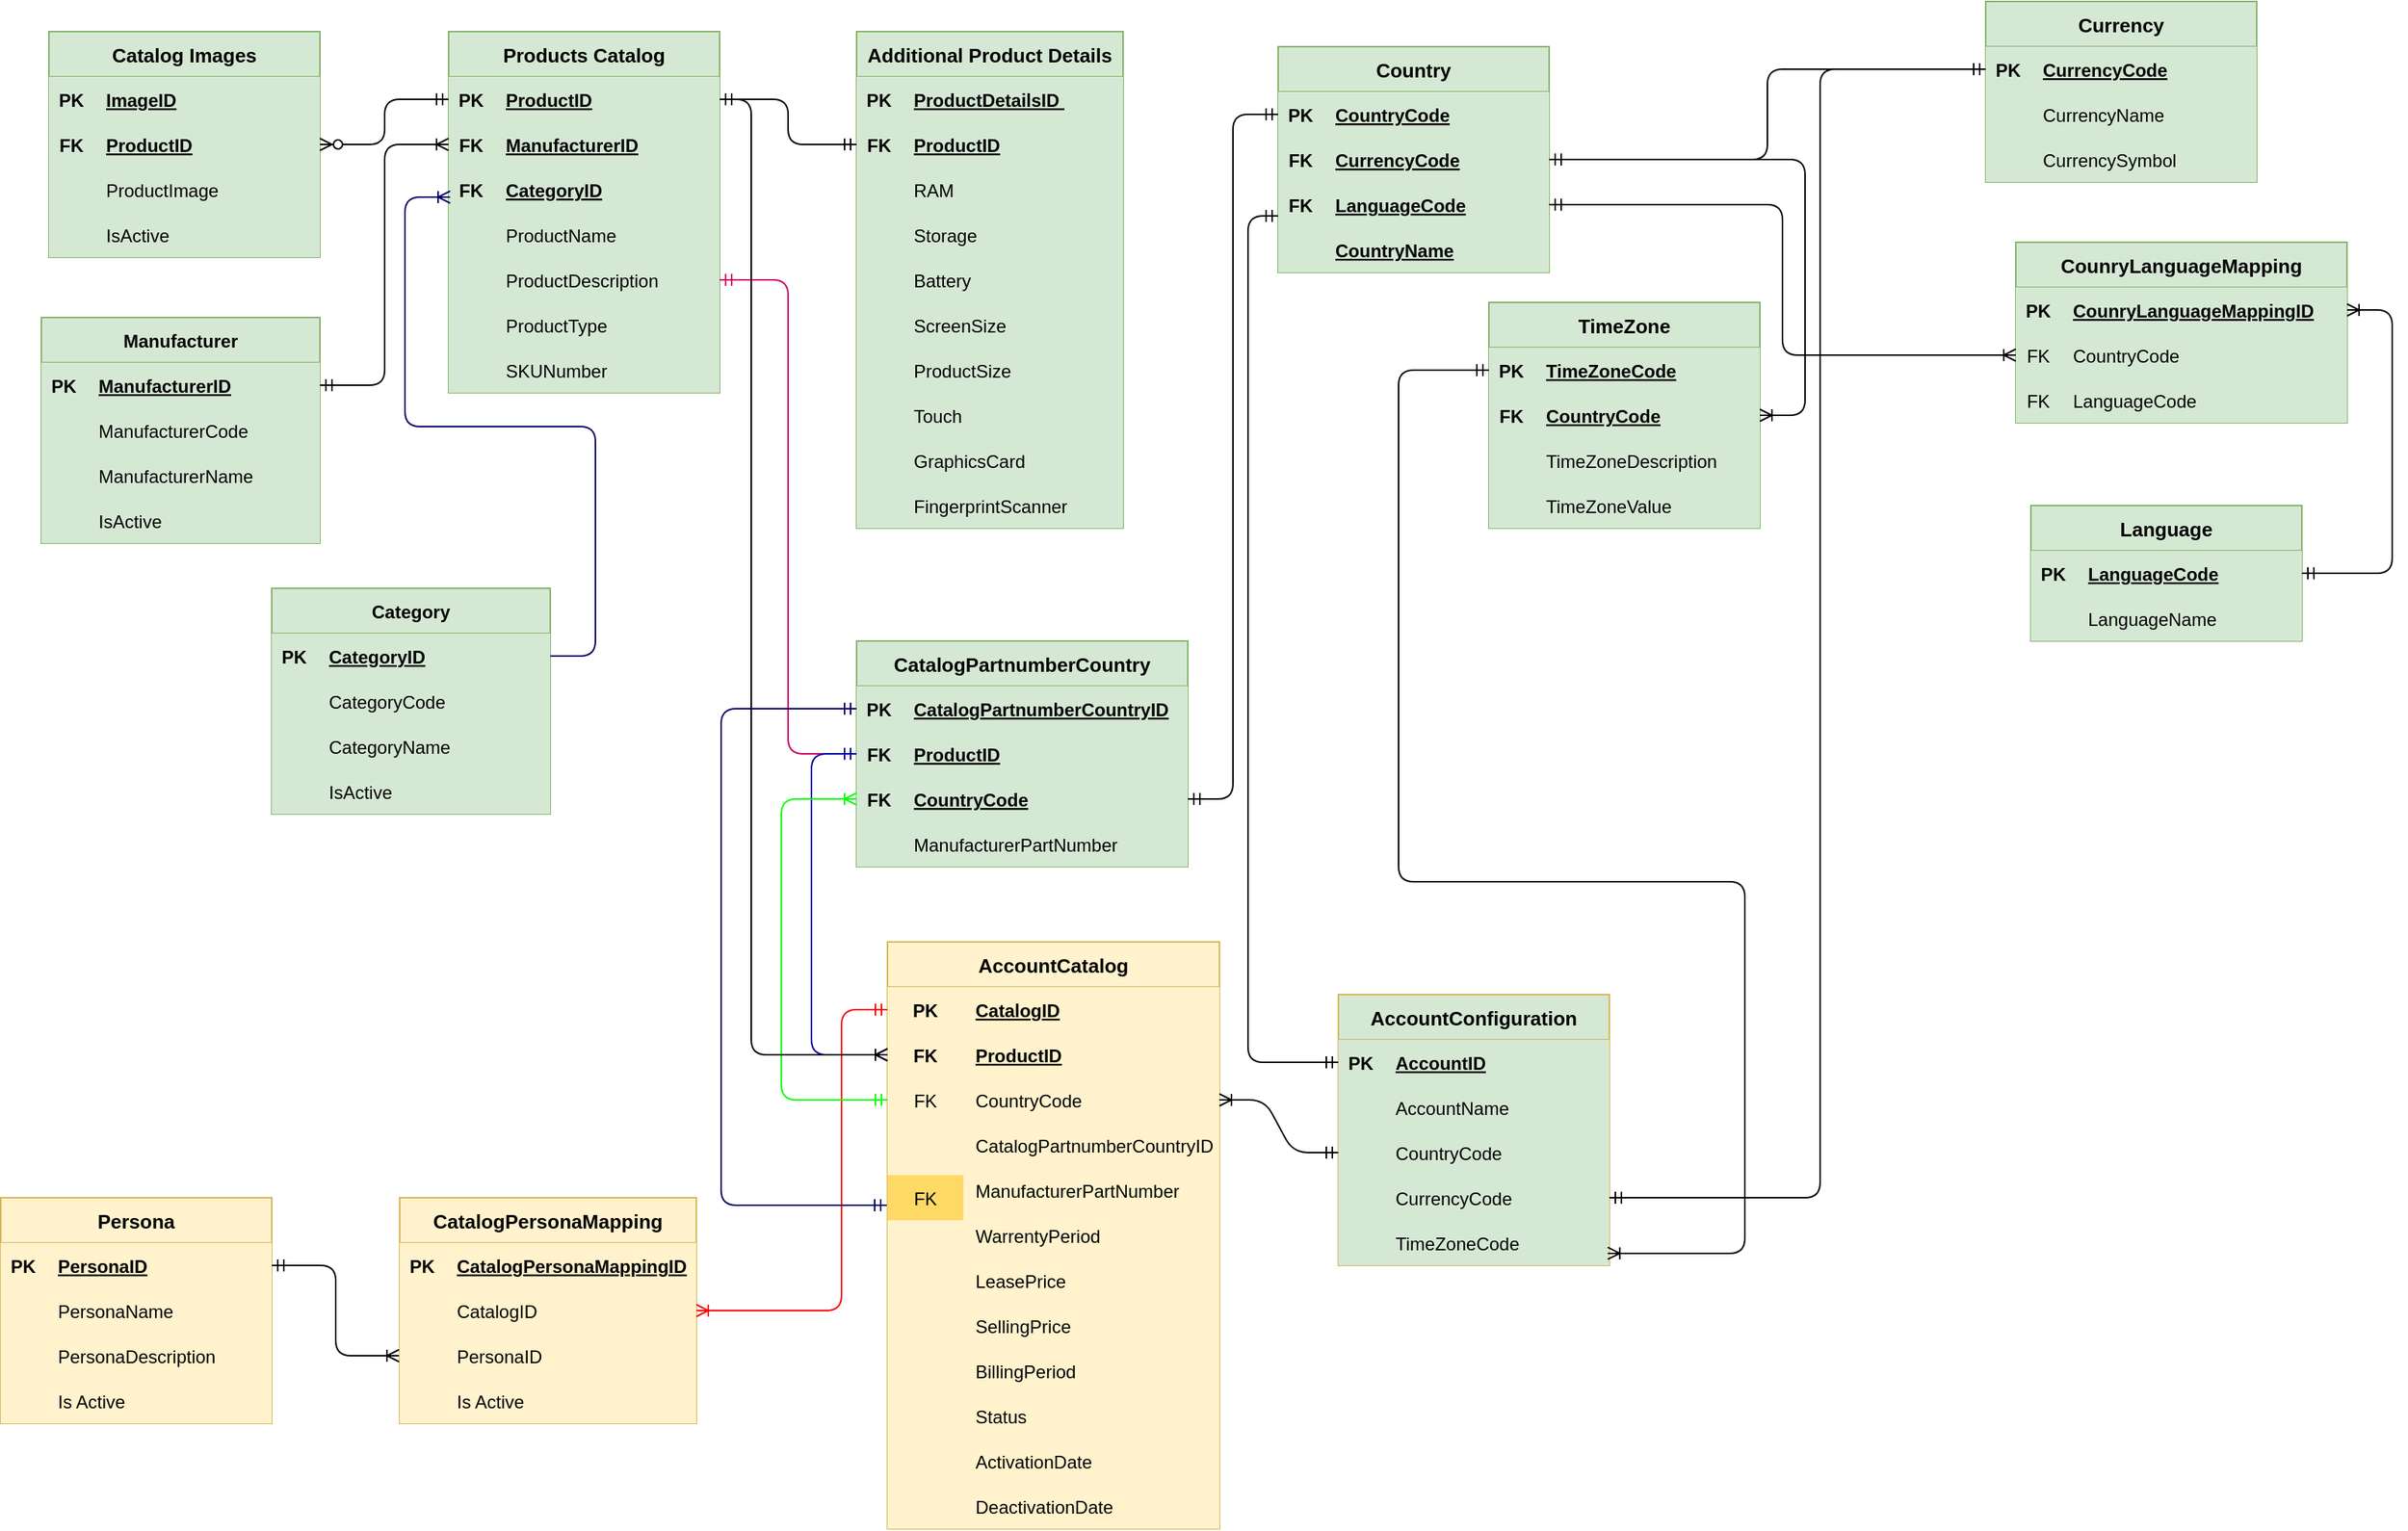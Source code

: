 <mxfile version="14.4.8" type="github">
  <diagram name="Page-1" id="efa7a0a1-bf9b-a30e-e6df-94a7791c09e9">
    <mxGraphModel dx="1871" dy="762" grid="1" gridSize="10" guides="1" tooltips="1" connect="1" arrows="1" fold="1" page="1" pageScale="1" pageWidth="826" pageHeight="1169" background="#ffffff" math="0" shadow="0">
      <root>
        <mxCell id="0" />
        <mxCell id="1" parent="0" />
        <mxCell id="um7V8yeOU8bJLNrAl1ep-114" value="Products Catalog" style="shape=table;startSize=30;container=1;collapsible=1;childLayout=tableLayout;fixedRows=1;rowLines=0;fontStyle=1;align=center;resizeLast=1;fillColor=#d5e8d4;strokeColor=#82b366;fontSize=13;" parent="1" vertex="1">
          <mxGeometry x="319" y="40" width="180" height="240" as="geometry" />
        </mxCell>
        <mxCell id="um7V8yeOU8bJLNrAl1ep-115" value="" style="shape=partialRectangle;collapsible=0;dropTarget=0;pointerEvents=0;fillColor=#d5e8d4;top=0;left=0;bottom=1;right=0;points=[[0,0.5],[1,0.5]];portConstraint=eastwest;strokeColor=#82b366;" parent="um7V8yeOU8bJLNrAl1ep-114" vertex="1">
          <mxGeometry y="30" width="180" height="30" as="geometry" />
        </mxCell>
        <mxCell id="um7V8yeOU8bJLNrAl1ep-116" value="PK" style="shape=partialRectangle;connectable=0;fillColor=#d5e8d4;top=0;left=0;bottom=0;right=0;fontStyle=1;overflow=hidden;strokeColor=#82b366;" parent="um7V8yeOU8bJLNrAl1ep-115" vertex="1">
          <mxGeometry width="30" height="30" as="geometry" />
        </mxCell>
        <mxCell id="um7V8yeOU8bJLNrAl1ep-117" value="ProductID" style="shape=partialRectangle;connectable=0;fillColor=#d5e8d4;top=0;left=0;bottom=0;right=0;align=left;spacingLeft=6;fontStyle=5;overflow=hidden;strokeColor=#82b366;" parent="um7V8yeOU8bJLNrAl1ep-115" vertex="1">
          <mxGeometry x="30" width="150" height="30" as="geometry" />
        </mxCell>
        <mxCell id="um7V8yeOU8bJLNrAl1ep-144" style="shape=partialRectangle;collapsible=0;dropTarget=0;pointerEvents=0;fillColor=#d5e8d4;top=0;left=0;bottom=1;right=0;points=[[0,0.5],[1,0.5]];portConstraint=eastwest;strokeColor=#82b366;" parent="um7V8yeOU8bJLNrAl1ep-114" vertex="1">
          <mxGeometry y="60" width="180" height="30" as="geometry" />
        </mxCell>
        <mxCell id="um7V8yeOU8bJLNrAl1ep-145" value="FK" style="shape=partialRectangle;connectable=0;fillColor=#d5e8d4;top=0;left=0;bottom=0;right=0;fontStyle=1;overflow=hidden;strokeColor=#82b366;" parent="um7V8yeOU8bJLNrAl1ep-144" vertex="1">
          <mxGeometry width="30" height="30" as="geometry" />
        </mxCell>
        <mxCell id="um7V8yeOU8bJLNrAl1ep-146" value="ManufacturerID" style="shape=partialRectangle;connectable=0;fillColor=#d5e8d4;top=0;left=0;bottom=0;right=0;align=left;spacingLeft=6;fontStyle=5;overflow=hidden;strokeColor=#82b366;" parent="um7V8yeOU8bJLNrAl1ep-144" vertex="1">
          <mxGeometry x="30" width="150" height="30" as="geometry" />
        </mxCell>
        <mxCell id="um7V8yeOU8bJLNrAl1ep-141" style="shape=partialRectangle;collapsible=0;dropTarget=0;pointerEvents=0;fillColor=#d5e8d4;top=0;left=0;bottom=1;right=0;points=[[0,0.5],[1,0.5]];portConstraint=eastwest;strokeColor=#82b366;" parent="um7V8yeOU8bJLNrAl1ep-114" vertex="1">
          <mxGeometry y="90" width="180" height="30" as="geometry" />
        </mxCell>
        <mxCell id="um7V8yeOU8bJLNrAl1ep-142" value="FK" style="shape=partialRectangle;connectable=0;fillColor=#d5e8d4;top=0;left=0;bottom=0;right=0;fontStyle=1;overflow=hidden;strokeColor=#82b366;" parent="um7V8yeOU8bJLNrAl1ep-141" vertex="1">
          <mxGeometry width="30" height="30" as="geometry" />
        </mxCell>
        <mxCell id="um7V8yeOU8bJLNrAl1ep-143" value="CategoryID" style="shape=partialRectangle;connectable=0;fillColor=#d5e8d4;top=0;left=0;bottom=0;right=0;align=left;spacingLeft=6;fontStyle=5;overflow=hidden;strokeColor=#82b366;" parent="um7V8yeOU8bJLNrAl1ep-141" vertex="1">
          <mxGeometry x="30" width="150" height="30" as="geometry" />
        </mxCell>
        <mxCell id="um7V8yeOU8bJLNrAl1ep-118" value="" style="shape=partialRectangle;collapsible=0;dropTarget=0;pointerEvents=0;fillColor=#d5e8d4;top=0;left=0;bottom=0;right=0;points=[[0,0.5],[1,0.5]];portConstraint=eastwest;strokeColor=#82b366;" parent="um7V8yeOU8bJLNrAl1ep-114" vertex="1">
          <mxGeometry y="120" width="180" height="30" as="geometry" />
        </mxCell>
        <mxCell id="um7V8yeOU8bJLNrAl1ep-119" value="" style="shape=partialRectangle;connectable=0;fillColor=#d5e8d4;top=0;left=0;bottom=0;right=0;editable=1;overflow=hidden;strokeColor=#82b366;" parent="um7V8yeOU8bJLNrAl1ep-118" vertex="1">
          <mxGeometry width="30" height="30" as="geometry" />
        </mxCell>
        <mxCell id="um7V8yeOU8bJLNrAl1ep-120" value="ProductName" style="shape=partialRectangle;connectable=0;fillColor=#d5e8d4;top=0;left=0;bottom=0;right=0;align=left;spacingLeft=6;overflow=hidden;strokeColor=#82b366;" parent="um7V8yeOU8bJLNrAl1ep-118" vertex="1">
          <mxGeometry x="30" width="150" height="30" as="geometry" />
        </mxCell>
        <mxCell id="um7V8yeOU8bJLNrAl1ep-121" value="" style="shape=partialRectangle;collapsible=0;dropTarget=0;pointerEvents=0;fillColor=#d5e8d4;top=0;left=0;bottom=0;right=0;points=[[0,0.5],[1,0.5]];portConstraint=eastwest;strokeColor=#82b366;" parent="um7V8yeOU8bJLNrAl1ep-114" vertex="1">
          <mxGeometry y="150" width="180" height="30" as="geometry" />
        </mxCell>
        <mxCell id="um7V8yeOU8bJLNrAl1ep-122" value="" style="shape=partialRectangle;connectable=0;fillColor=#d5e8d4;top=0;left=0;bottom=0;right=0;editable=1;overflow=hidden;strokeColor=#82b366;" parent="um7V8yeOU8bJLNrAl1ep-121" vertex="1">
          <mxGeometry width="30" height="30" as="geometry" />
        </mxCell>
        <mxCell id="um7V8yeOU8bJLNrAl1ep-123" value="ProductDescription" style="shape=partialRectangle;connectable=0;fillColor=#d5e8d4;top=0;left=0;bottom=0;right=0;align=left;spacingLeft=6;overflow=hidden;strokeColor=#82b366;" parent="um7V8yeOU8bJLNrAl1ep-121" vertex="1">
          <mxGeometry x="30" width="150" height="30" as="geometry" />
        </mxCell>
        <mxCell id="um7V8yeOU8bJLNrAl1ep-124" value="" style="shape=partialRectangle;collapsible=0;dropTarget=0;pointerEvents=0;fillColor=#d5e8d4;top=0;left=0;bottom=0;right=0;points=[[0,0.5],[1,0.5]];portConstraint=eastwest;strokeColor=#82b366;" parent="um7V8yeOU8bJLNrAl1ep-114" vertex="1">
          <mxGeometry y="180" width="180" height="30" as="geometry" />
        </mxCell>
        <mxCell id="um7V8yeOU8bJLNrAl1ep-125" value="" style="shape=partialRectangle;connectable=0;fillColor=#d5e8d4;top=0;left=0;bottom=0;right=0;editable=1;overflow=hidden;strokeColor=#82b366;" parent="um7V8yeOU8bJLNrAl1ep-124" vertex="1">
          <mxGeometry width="30" height="30" as="geometry" />
        </mxCell>
        <mxCell id="um7V8yeOU8bJLNrAl1ep-126" value="ProductType" style="shape=partialRectangle;connectable=0;fillColor=#d5e8d4;top=0;left=0;bottom=0;right=0;align=left;spacingLeft=6;overflow=hidden;strokeColor=#82b366;" parent="um7V8yeOU8bJLNrAl1ep-124" vertex="1">
          <mxGeometry x="30" width="150" height="30" as="geometry" />
        </mxCell>
        <mxCell id="um7V8yeOU8bJLNrAl1ep-147" style="shape=partialRectangle;collapsible=0;dropTarget=0;pointerEvents=0;fillColor=#d5e8d4;top=0;left=0;bottom=0;right=0;points=[[0,0.5],[1,0.5]];portConstraint=eastwest;strokeColor=#82b366;" parent="um7V8yeOU8bJLNrAl1ep-114" vertex="1">
          <mxGeometry y="210" width="180" height="30" as="geometry" />
        </mxCell>
        <mxCell id="um7V8yeOU8bJLNrAl1ep-148" style="shape=partialRectangle;connectable=0;fillColor=#d5e8d4;top=0;left=0;bottom=0;right=0;editable=1;overflow=hidden;strokeColor=#82b366;" parent="um7V8yeOU8bJLNrAl1ep-147" vertex="1">
          <mxGeometry width="30" height="30" as="geometry" />
        </mxCell>
        <mxCell id="um7V8yeOU8bJLNrAl1ep-149" value="SKUNumber" style="shape=partialRectangle;connectable=0;fillColor=#d5e8d4;top=0;left=0;bottom=0;right=0;align=left;spacingLeft=6;overflow=hidden;strokeColor=#82b366;" parent="um7V8yeOU8bJLNrAl1ep-147" vertex="1">
          <mxGeometry x="30" width="150" height="30" as="geometry" />
        </mxCell>
        <mxCell id="um7V8yeOU8bJLNrAl1ep-151" value="Catalog Images" style="shape=table;startSize=30;container=1;collapsible=1;childLayout=tableLayout;fixedRows=1;rowLines=0;fontStyle=1;align=center;resizeLast=1;fillColor=#d5e8d4;strokeColor=#82b366;fontSize=13;" parent="1" vertex="1">
          <mxGeometry x="53.5" y="40" width="180" height="150" as="geometry" />
        </mxCell>
        <mxCell id="um7V8yeOU8bJLNrAl1ep-152" value="" style="shape=partialRectangle;collapsible=0;dropTarget=0;pointerEvents=0;fillColor=#d5e8d4;top=0;left=0;bottom=1;right=0;points=[[0,0.5],[1,0.5]];portConstraint=eastwest;strokeColor=#82b366;" parent="um7V8yeOU8bJLNrAl1ep-151" vertex="1">
          <mxGeometry y="30" width="180" height="30" as="geometry" />
        </mxCell>
        <mxCell id="um7V8yeOU8bJLNrAl1ep-153" value="PK" style="shape=partialRectangle;connectable=0;fillColor=#d5e8d4;top=0;left=0;bottom=0;right=0;fontStyle=1;overflow=hidden;strokeColor=#82b366;" parent="um7V8yeOU8bJLNrAl1ep-152" vertex="1">
          <mxGeometry width="30" height="30" as="geometry" />
        </mxCell>
        <mxCell id="um7V8yeOU8bJLNrAl1ep-154" value="ImageID" style="shape=partialRectangle;connectable=0;fillColor=#d5e8d4;top=0;left=0;bottom=0;right=0;align=left;spacingLeft=6;fontStyle=5;overflow=hidden;strokeColor=#82b366;" parent="um7V8yeOU8bJLNrAl1ep-152" vertex="1">
          <mxGeometry x="30" width="150" height="30" as="geometry" />
        </mxCell>
        <mxCell id="um7V8yeOU8bJLNrAl1ep-167" style="shape=partialRectangle;collapsible=0;dropTarget=0;pointerEvents=0;fillColor=#d5e8d4;top=0;left=0;bottom=1;right=0;points=[[0,0.5],[1,0.5]];portConstraint=eastwest;strokeColor=#82b366;" parent="um7V8yeOU8bJLNrAl1ep-151" vertex="1">
          <mxGeometry y="60" width="180" height="30" as="geometry" />
        </mxCell>
        <mxCell id="um7V8yeOU8bJLNrAl1ep-168" value="FK" style="shape=partialRectangle;connectable=0;fillColor=#d5e8d4;top=0;left=0;bottom=0;right=0;fontStyle=1;overflow=hidden;strokeColor=#82b366;" parent="um7V8yeOU8bJLNrAl1ep-167" vertex="1">
          <mxGeometry width="30" height="30" as="geometry" />
        </mxCell>
        <mxCell id="um7V8yeOU8bJLNrAl1ep-169" value="ProductID" style="shape=partialRectangle;connectable=0;fillColor=#d5e8d4;top=0;left=0;bottom=0;right=0;align=left;spacingLeft=6;fontStyle=5;overflow=hidden;strokeColor=#82b366;" parent="um7V8yeOU8bJLNrAl1ep-167" vertex="1">
          <mxGeometry x="30" width="150" height="30" as="geometry" />
        </mxCell>
        <mxCell id="um7V8yeOU8bJLNrAl1ep-155" value="" style="shape=partialRectangle;collapsible=0;dropTarget=0;pointerEvents=0;fillColor=#d5e8d4;top=0;left=0;bottom=0;right=0;points=[[0,0.5],[1,0.5]];portConstraint=eastwest;strokeColor=#82b366;" parent="um7V8yeOU8bJLNrAl1ep-151" vertex="1">
          <mxGeometry y="90" width="180" height="30" as="geometry" />
        </mxCell>
        <mxCell id="um7V8yeOU8bJLNrAl1ep-156" value="" style="shape=partialRectangle;connectable=0;fillColor=#d5e8d4;top=0;left=0;bottom=0;right=0;editable=1;overflow=hidden;strokeColor=#82b366;" parent="um7V8yeOU8bJLNrAl1ep-155" vertex="1">
          <mxGeometry width="30" height="30" as="geometry" />
        </mxCell>
        <mxCell id="um7V8yeOU8bJLNrAl1ep-157" value="ProductImage" style="shape=partialRectangle;connectable=0;fillColor=#d5e8d4;top=0;left=0;bottom=0;right=0;align=left;spacingLeft=6;overflow=hidden;strokeColor=#82b366;" parent="um7V8yeOU8bJLNrAl1ep-155" vertex="1">
          <mxGeometry x="30" width="150" height="30" as="geometry" />
        </mxCell>
        <mxCell id="um7V8yeOU8bJLNrAl1ep-158" value="" style="shape=partialRectangle;collapsible=0;dropTarget=0;pointerEvents=0;fillColor=#d5e8d4;top=0;left=0;bottom=0;right=0;points=[[0,0.5],[1,0.5]];portConstraint=eastwest;strokeColor=#82b366;" parent="um7V8yeOU8bJLNrAl1ep-151" vertex="1">
          <mxGeometry y="120" width="180" height="30" as="geometry" />
        </mxCell>
        <mxCell id="um7V8yeOU8bJLNrAl1ep-159" value="" style="shape=partialRectangle;connectable=0;fillColor=#d5e8d4;top=0;left=0;bottom=0;right=0;editable=1;overflow=hidden;strokeColor=#82b366;" parent="um7V8yeOU8bJLNrAl1ep-158" vertex="1">
          <mxGeometry width="30" height="30" as="geometry" />
        </mxCell>
        <mxCell id="um7V8yeOU8bJLNrAl1ep-160" value="IsActive" style="shape=partialRectangle;connectable=0;fillColor=#d5e8d4;top=0;left=0;bottom=0;right=0;align=left;spacingLeft=6;overflow=hidden;strokeColor=#82b366;" parent="um7V8yeOU8bJLNrAl1ep-158" vertex="1">
          <mxGeometry x="30" width="150" height="30" as="geometry" />
        </mxCell>
        <mxCell id="um7V8yeOU8bJLNrAl1ep-171" value="Manufacturer" style="shape=table;startSize=30;container=1;collapsible=1;childLayout=tableLayout;fixedRows=1;rowLines=0;fontStyle=1;align=center;resizeLast=1;fillColor=#d5e8d4;strokeColor=#82b366;" parent="1" vertex="1">
          <mxGeometry x="48.5" y="230" width="185" height="150" as="geometry" />
        </mxCell>
        <mxCell id="um7V8yeOU8bJLNrAl1ep-172" value="" style="shape=partialRectangle;collapsible=0;dropTarget=0;pointerEvents=0;fillColor=#d5e8d4;top=0;left=0;bottom=1;right=0;points=[[0,0.5],[1,0.5]];portConstraint=eastwest;strokeColor=#82b366;" parent="um7V8yeOU8bJLNrAl1ep-171" vertex="1">
          <mxGeometry y="30" width="185" height="30" as="geometry" />
        </mxCell>
        <mxCell id="um7V8yeOU8bJLNrAl1ep-173" value="PK" style="shape=partialRectangle;connectable=0;fillColor=#d5e8d4;top=0;left=0;bottom=0;right=0;fontStyle=1;overflow=hidden;strokeColor=#82b366;" parent="um7V8yeOU8bJLNrAl1ep-172" vertex="1">
          <mxGeometry width="30" height="30" as="geometry" />
        </mxCell>
        <mxCell id="um7V8yeOU8bJLNrAl1ep-174" value="ManufacturerID" style="shape=partialRectangle;connectable=0;fillColor=#d5e8d4;top=0;left=0;bottom=0;right=0;align=left;spacingLeft=6;fontStyle=5;overflow=hidden;strokeColor=#82b366;" parent="um7V8yeOU8bJLNrAl1ep-172" vertex="1">
          <mxGeometry x="30" width="155" height="30" as="geometry" />
        </mxCell>
        <mxCell id="um7V8yeOU8bJLNrAl1ep-178" value="" style="shape=partialRectangle;collapsible=0;dropTarget=0;pointerEvents=0;fillColor=#d5e8d4;top=0;left=0;bottom=0;right=0;points=[[0,0.5],[1,0.5]];portConstraint=eastwest;strokeColor=#82b366;" parent="um7V8yeOU8bJLNrAl1ep-171" vertex="1">
          <mxGeometry y="60" width="185" height="30" as="geometry" />
        </mxCell>
        <mxCell id="um7V8yeOU8bJLNrAl1ep-179" value="" style="shape=partialRectangle;connectable=0;fillColor=#d5e8d4;top=0;left=0;bottom=0;right=0;editable=1;overflow=hidden;strokeColor=#82b366;" parent="um7V8yeOU8bJLNrAl1ep-178" vertex="1">
          <mxGeometry width="30" height="30" as="geometry" />
        </mxCell>
        <mxCell id="um7V8yeOU8bJLNrAl1ep-180" value="ManufacturerCode" style="shape=partialRectangle;connectable=0;fillColor=#d5e8d4;top=0;left=0;bottom=0;right=0;align=left;spacingLeft=6;overflow=hidden;strokeColor=#82b366;" parent="um7V8yeOU8bJLNrAl1ep-178" vertex="1">
          <mxGeometry x="30" width="155" height="30" as="geometry" />
        </mxCell>
        <mxCell id="um7V8yeOU8bJLNrAl1ep-181" value="" style="shape=partialRectangle;collapsible=0;dropTarget=0;pointerEvents=0;fillColor=#d5e8d4;top=0;left=0;bottom=0;right=0;points=[[0,0.5],[1,0.5]];portConstraint=eastwest;strokeColor=#82b366;" parent="um7V8yeOU8bJLNrAl1ep-171" vertex="1">
          <mxGeometry y="90" width="185" height="30" as="geometry" />
        </mxCell>
        <mxCell id="um7V8yeOU8bJLNrAl1ep-182" value="" style="shape=partialRectangle;connectable=0;fillColor=#d5e8d4;top=0;left=0;bottom=0;right=0;editable=1;overflow=hidden;strokeColor=#82b366;" parent="um7V8yeOU8bJLNrAl1ep-181" vertex="1">
          <mxGeometry width="30" height="30" as="geometry" />
        </mxCell>
        <mxCell id="um7V8yeOU8bJLNrAl1ep-183" value="ManufacturerName" style="shape=partialRectangle;connectable=0;fillColor=#d5e8d4;top=0;left=0;bottom=0;right=0;align=left;spacingLeft=6;overflow=hidden;strokeColor=#82b366;" parent="um7V8yeOU8bJLNrAl1ep-181" vertex="1">
          <mxGeometry x="30" width="155" height="30" as="geometry" />
        </mxCell>
        <mxCell id="um7V8yeOU8bJLNrAl1ep-187" style="shape=partialRectangle;collapsible=0;dropTarget=0;pointerEvents=0;fillColor=#d5e8d4;top=0;left=0;bottom=0;right=0;points=[[0,0.5],[1,0.5]];portConstraint=eastwest;strokeColor=#82b366;" parent="um7V8yeOU8bJLNrAl1ep-171" vertex="1">
          <mxGeometry y="120" width="185" height="30" as="geometry" />
        </mxCell>
        <mxCell id="um7V8yeOU8bJLNrAl1ep-188" style="shape=partialRectangle;connectable=0;fillColor=#d5e8d4;top=0;left=0;bottom=0;right=0;editable=1;overflow=hidden;strokeColor=#82b366;" parent="um7V8yeOU8bJLNrAl1ep-187" vertex="1">
          <mxGeometry width="30" height="30" as="geometry" />
        </mxCell>
        <mxCell id="um7V8yeOU8bJLNrAl1ep-189" value="IsActive" style="shape=partialRectangle;connectable=0;fillColor=#d5e8d4;top=0;left=0;bottom=0;right=0;align=left;spacingLeft=6;overflow=hidden;strokeColor=#82b366;" parent="um7V8yeOU8bJLNrAl1ep-187" vertex="1">
          <mxGeometry x="30" width="155" height="30" as="geometry" />
        </mxCell>
        <mxCell id="um7V8yeOU8bJLNrAl1ep-194" value="Additional Product Details" style="shape=table;startSize=30;container=1;collapsible=1;childLayout=tableLayout;fixedRows=1;rowLines=0;fontStyle=1;align=center;resizeLast=1;fillColor=#d5e8d4;strokeColor=#82b366;fontSize=13;" parent="1" vertex="1">
          <mxGeometry x="590" y="40" width="177" height="330" as="geometry" />
        </mxCell>
        <mxCell id="um7V8yeOU8bJLNrAl1ep-195" value="" style="shape=partialRectangle;collapsible=0;dropTarget=0;pointerEvents=0;fillColor=#d5e8d4;top=0;left=0;bottom=1;right=0;points=[[0,0.5],[1,0.5]];portConstraint=eastwest;strokeColor=#82b366;" parent="um7V8yeOU8bJLNrAl1ep-194" vertex="1">
          <mxGeometry y="30" width="177" height="30" as="geometry" />
        </mxCell>
        <mxCell id="um7V8yeOU8bJLNrAl1ep-196" value="PK" style="shape=partialRectangle;connectable=0;fillColor=#d5e8d4;top=0;left=0;bottom=0;right=0;fontStyle=1;overflow=hidden;strokeColor=#82b366;" parent="um7V8yeOU8bJLNrAl1ep-195" vertex="1">
          <mxGeometry width="30" height="30" as="geometry" />
        </mxCell>
        <mxCell id="um7V8yeOU8bJLNrAl1ep-197" value="ProductDetailsID " style="shape=partialRectangle;connectable=0;fillColor=#d5e8d4;top=0;left=0;bottom=0;right=0;align=left;spacingLeft=6;fontStyle=5;overflow=hidden;strokeColor=#82b366;" parent="um7V8yeOU8bJLNrAl1ep-195" vertex="1">
          <mxGeometry x="30" width="147" height="30" as="geometry" />
        </mxCell>
        <mxCell id="um7V8yeOU8bJLNrAl1ep-207" style="shape=partialRectangle;collapsible=0;dropTarget=0;pointerEvents=0;fillColor=#d5e8d4;top=0;left=0;bottom=1;right=0;points=[[0,0.5],[1,0.5]];portConstraint=eastwest;strokeColor=#82b366;" parent="um7V8yeOU8bJLNrAl1ep-194" vertex="1">
          <mxGeometry y="60" width="177" height="30" as="geometry" />
        </mxCell>
        <mxCell id="um7V8yeOU8bJLNrAl1ep-208" value="FK" style="shape=partialRectangle;connectable=0;fillColor=#d5e8d4;top=0;left=0;bottom=0;right=0;fontStyle=1;overflow=hidden;strokeColor=#82b366;" parent="um7V8yeOU8bJLNrAl1ep-207" vertex="1">
          <mxGeometry width="30" height="30" as="geometry" />
        </mxCell>
        <mxCell id="um7V8yeOU8bJLNrAl1ep-209" value="ProductID" style="shape=partialRectangle;connectable=0;fillColor=#d5e8d4;top=0;left=0;bottom=0;right=0;align=left;spacingLeft=6;fontStyle=5;overflow=hidden;strokeColor=#82b366;" parent="um7V8yeOU8bJLNrAl1ep-207" vertex="1">
          <mxGeometry x="30" width="147" height="30" as="geometry" />
        </mxCell>
        <mxCell id="um7V8yeOU8bJLNrAl1ep-198" value="" style="shape=partialRectangle;collapsible=0;dropTarget=0;pointerEvents=0;fillColor=#d5e8d4;top=0;left=0;bottom=0;right=0;points=[[0,0.5],[1,0.5]];portConstraint=eastwest;strokeColor=#82b366;" parent="um7V8yeOU8bJLNrAl1ep-194" vertex="1">
          <mxGeometry y="90" width="177" height="30" as="geometry" />
        </mxCell>
        <mxCell id="um7V8yeOU8bJLNrAl1ep-199" value="" style="shape=partialRectangle;connectable=0;fillColor=#d5e8d4;top=0;left=0;bottom=0;right=0;editable=1;overflow=hidden;strokeColor=#82b366;" parent="um7V8yeOU8bJLNrAl1ep-198" vertex="1">
          <mxGeometry width="30" height="30" as="geometry" />
        </mxCell>
        <mxCell id="um7V8yeOU8bJLNrAl1ep-200" value="RAM" style="shape=partialRectangle;connectable=0;fillColor=#d5e8d4;top=0;left=0;bottom=0;right=0;align=left;spacingLeft=6;overflow=hidden;strokeColor=#82b366;" parent="um7V8yeOU8bJLNrAl1ep-198" vertex="1">
          <mxGeometry x="30" width="147" height="30" as="geometry" />
        </mxCell>
        <mxCell id="um7V8yeOU8bJLNrAl1ep-201" value="" style="shape=partialRectangle;collapsible=0;dropTarget=0;pointerEvents=0;fillColor=#d5e8d4;top=0;left=0;bottom=0;right=0;points=[[0,0.5],[1,0.5]];portConstraint=eastwest;strokeColor=#82b366;" parent="um7V8yeOU8bJLNrAl1ep-194" vertex="1">
          <mxGeometry y="120" width="177" height="30" as="geometry" />
        </mxCell>
        <mxCell id="um7V8yeOU8bJLNrAl1ep-202" value="" style="shape=partialRectangle;connectable=0;fillColor=#d5e8d4;top=0;left=0;bottom=0;right=0;editable=1;overflow=hidden;strokeColor=#82b366;" parent="um7V8yeOU8bJLNrAl1ep-201" vertex="1">
          <mxGeometry width="30" height="30" as="geometry" />
        </mxCell>
        <mxCell id="um7V8yeOU8bJLNrAl1ep-203" value="Storage" style="shape=partialRectangle;connectable=0;fillColor=#d5e8d4;top=0;left=0;bottom=0;right=0;align=left;spacingLeft=6;overflow=hidden;strokeColor=#82b366;" parent="um7V8yeOU8bJLNrAl1ep-201" vertex="1">
          <mxGeometry x="30" width="147" height="30" as="geometry" />
        </mxCell>
        <mxCell id="um7V8yeOU8bJLNrAl1ep-204" style="shape=partialRectangle;collapsible=0;dropTarget=0;pointerEvents=0;fillColor=#d5e8d4;top=0;left=0;bottom=0;right=0;points=[[0,0.5],[1,0.5]];portConstraint=eastwest;strokeColor=#82b366;" parent="um7V8yeOU8bJLNrAl1ep-194" vertex="1">
          <mxGeometry y="150" width="177" height="30" as="geometry" />
        </mxCell>
        <mxCell id="um7V8yeOU8bJLNrAl1ep-205" style="shape=partialRectangle;connectable=0;fillColor=#d5e8d4;top=0;left=0;bottom=0;right=0;editable=1;overflow=hidden;strokeColor=#82b366;" parent="um7V8yeOU8bJLNrAl1ep-204" vertex="1">
          <mxGeometry width="30" height="30" as="geometry" />
        </mxCell>
        <mxCell id="um7V8yeOU8bJLNrAl1ep-206" value="Battery" style="shape=partialRectangle;connectable=0;fillColor=#d5e8d4;top=0;left=0;bottom=0;right=0;align=left;spacingLeft=6;overflow=hidden;strokeColor=#82b366;" parent="um7V8yeOU8bJLNrAl1ep-204" vertex="1">
          <mxGeometry x="30" width="147" height="30" as="geometry" />
        </mxCell>
        <mxCell id="um7V8yeOU8bJLNrAl1ep-213" style="shape=partialRectangle;collapsible=0;dropTarget=0;pointerEvents=0;fillColor=#d5e8d4;top=0;left=0;bottom=0;right=0;points=[[0,0.5],[1,0.5]];portConstraint=eastwest;strokeColor=#82b366;" parent="um7V8yeOU8bJLNrAl1ep-194" vertex="1">
          <mxGeometry y="180" width="177" height="30" as="geometry" />
        </mxCell>
        <mxCell id="um7V8yeOU8bJLNrAl1ep-214" style="shape=partialRectangle;connectable=0;fillColor=#d5e8d4;top=0;left=0;bottom=0;right=0;editable=1;overflow=hidden;strokeColor=#82b366;" parent="um7V8yeOU8bJLNrAl1ep-213" vertex="1">
          <mxGeometry width="30" height="30" as="geometry" />
        </mxCell>
        <mxCell id="um7V8yeOU8bJLNrAl1ep-215" value="ScreenSize" style="shape=partialRectangle;connectable=0;fillColor=#d5e8d4;top=0;left=0;bottom=0;right=0;align=left;spacingLeft=6;overflow=hidden;strokeColor=#82b366;" parent="um7V8yeOU8bJLNrAl1ep-213" vertex="1">
          <mxGeometry x="30" width="147" height="30" as="geometry" />
        </mxCell>
        <mxCell id="um7V8yeOU8bJLNrAl1ep-216" style="shape=partialRectangle;collapsible=0;dropTarget=0;pointerEvents=0;fillColor=#d5e8d4;top=0;left=0;bottom=0;right=0;points=[[0,0.5],[1,0.5]];portConstraint=eastwest;strokeColor=#82b366;" parent="um7V8yeOU8bJLNrAl1ep-194" vertex="1">
          <mxGeometry y="210" width="177" height="30" as="geometry" />
        </mxCell>
        <mxCell id="um7V8yeOU8bJLNrAl1ep-217" style="shape=partialRectangle;connectable=0;fillColor=#d5e8d4;top=0;left=0;bottom=0;right=0;editable=1;overflow=hidden;strokeColor=#82b366;" parent="um7V8yeOU8bJLNrAl1ep-216" vertex="1">
          <mxGeometry width="30" height="30" as="geometry" />
        </mxCell>
        <mxCell id="um7V8yeOU8bJLNrAl1ep-218" value="ProductSize" style="shape=partialRectangle;connectable=0;fillColor=#d5e8d4;top=0;left=0;bottom=0;right=0;align=left;spacingLeft=6;overflow=hidden;strokeColor=#82b366;" parent="um7V8yeOU8bJLNrAl1ep-216" vertex="1">
          <mxGeometry x="30" width="147" height="30" as="geometry" />
        </mxCell>
        <mxCell id="um7V8yeOU8bJLNrAl1ep-219" style="shape=partialRectangle;collapsible=0;dropTarget=0;pointerEvents=0;fillColor=#d5e8d4;top=0;left=0;bottom=0;right=0;points=[[0,0.5],[1,0.5]];portConstraint=eastwest;strokeColor=#82b366;" parent="um7V8yeOU8bJLNrAl1ep-194" vertex="1">
          <mxGeometry y="240" width="177" height="30" as="geometry" />
        </mxCell>
        <mxCell id="um7V8yeOU8bJLNrAl1ep-220" style="shape=partialRectangle;connectable=0;fillColor=#d5e8d4;top=0;left=0;bottom=0;right=0;editable=1;overflow=hidden;strokeColor=#82b366;" parent="um7V8yeOU8bJLNrAl1ep-219" vertex="1">
          <mxGeometry width="30" height="30" as="geometry" />
        </mxCell>
        <mxCell id="um7V8yeOU8bJLNrAl1ep-221" value="Touch" style="shape=partialRectangle;connectable=0;fillColor=#d5e8d4;top=0;left=0;bottom=0;right=0;align=left;spacingLeft=6;overflow=hidden;strokeColor=#82b366;" parent="um7V8yeOU8bJLNrAl1ep-219" vertex="1">
          <mxGeometry x="30" width="147" height="30" as="geometry" />
        </mxCell>
        <mxCell id="um7V8yeOU8bJLNrAl1ep-222" style="shape=partialRectangle;collapsible=0;dropTarget=0;pointerEvents=0;fillColor=#d5e8d4;top=0;left=0;bottom=0;right=0;points=[[0,0.5],[1,0.5]];portConstraint=eastwest;strokeColor=#82b366;" parent="um7V8yeOU8bJLNrAl1ep-194" vertex="1">
          <mxGeometry y="270" width="177" height="30" as="geometry" />
        </mxCell>
        <mxCell id="um7V8yeOU8bJLNrAl1ep-223" style="shape=partialRectangle;connectable=0;fillColor=#d5e8d4;top=0;left=0;bottom=0;right=0;editable=1;overflow=hidden;strokeColor=#82b366;" parent="um7V8yeOU8bJLNrAl1ep-222" vertex="1">
          <mxGeometry width="30" height="30" as="geometry" />
        </mxCell>
        <mxCell id="um7V8yeOU8bJLNrAl1ep-224" value="GraphicsCard" style="shape=partialRectangle;connectable=0;fillColor=#d5e8d4;top=0;left=0;bottom=0;right=0;align=left;spacingLeft=6;overflow=hidden;strokeColor=#82b366;" parent="um7V8yeOU8bJLNrAl1ep-222" vertex="1">
          <mxGeometry x="30" width="147" height="30" as="geometry" />
        </mxCell>
        <mxCell id="um7V8yeOU8bJLNrAl1ep-225" style="shape=partialRectangle;collapsible=0;dropTarget=0;pointerEvents=0;fillColor=#d5e8d4;top=0;left=0;bottom=0;right=0;points=[[0,0.5],[1,0.5]];portConstraint=eastwest;strokeColor=#82b366;" parent="um7V8yeOU8bJLNrAl1ep-194" vertex="1">
          <mxGeometry y="300" width="177" height="30" as="geometry" />
        </mxCell>
        <mxCell id="um7V8yeOU8bJLNrAl1ep-226" style="shape=partialRectangle;connectable=0;fillColor=#d5e8d4;top=0;left=0;bottom=0;right=0;editable=1;overflow=hidden;strokeColor=#82b366;" parent="um7V8yeOU8bJLNrAl1ep-225" vertex="1">
          <mxGeometry width="30" height="30" as="geometry" />
        </mxCell>
        <mxCell id="um7V8yeOU8bJLNrAl1ep-227" value="FingerprintScanner" style="shape=partialRectangle;connectable=0;fillColor=#d5e8d4;top=0;left=0;bottom=0;right=0;align=left;spacingLeft=6;overflow=hidden;strokeColor=#82b366;" parent="um7V8yeOU8bJLNrAl1ep-225" vertex="1">
          <mxGeometry x="30" width="147" height="30" as="geometry" />
        </mxCell>
        <mxCell id="um7V8yeOU8bJLNrAl1ep-211" value="" style="edgeStyle=elbowEdgeStyle;fontSize=12;html=1;endArrow=ERmandOne;startArrow=ERmandOne;entryX=0;entryY=0.5;entryDx=0;entryDy=0;exitX=1;exitY=0.5;exitDx=0;exitDy=0;fillColor=#d5e8d4;" parent="1" source="um7V8yeOU8bJLNrAl1ep-115" target="um7V8yeOU8bJLNrAl1ep-207" edge="1">
          <mxGeometry width="100" height="100" relative="1" as="geometry">
            <mxPoint x="308" y="295" as="sourcePoint" />
            <mxPoint x="318" y="95" as="targetPoint" />
          </mxGeometry>
        </mxCell>
        <mxCell id="um7V8yeOU8bJLNrAl1ep-255" value="Country" style="shape=table;startSize=30;container=1;collapsible=1;childLayout=tableLayout;fixedRows=1;rowLines=0;fontStyle=1;align=center;resizeLast=1;fillColor=#d5e8d4;strokeColor=#82b366;fontSize=13;" parent="1" vertex="1">
          <mxGeometry x="870" y="50" width="180" height="150" as="geometry" />
        </mxCell>
        <mxCell id="um7V8yeOU8bJLNrAl1ep-256" value="" style="shape=partialRectangle;collapsible=0;dropTarget=0;pointerEvents=0;fillColor=#d5e8d4;top=0;left=0;bottom=1;right=0;points=[[0,0.5],[1,0.5]];portConstraint=eastwest;strokeColor=#82b366;" parent="um7V8yeOU8bJLNrAl1ep-255" vertex="1">
          <mxGeometry y="30" width="180" height="30" as="geometry" />
        </mxCell>
        <mxCell id="um7V8yeOU8bJLNrAl1ep-257" value="PK" style="shape=partialRectangle;connectable=0;fillColor=#d5e8d4;top=0;left=0;bottom=0;right=0;fontStyle=1;overflow=hidden;strokeColor=#82b366;" parent="um7V8yeOU8bJLNrAl1ep-256" vertex="1">
          <mxGeometry width="30" height="30" as="geometry" />
        </mxCell>
        <mxCell id="um7V8yeOU8bJLNrAl1ep-258" value="CountryCode" style="shape=partialRectangle;connectable=0;fillColor=#d5e8d4;top=0;left=0;bottom=0;right=0;align=left;spacingLeft=6;fontStyle=5;overflow=hidden;strokeColor=#82b366;" parent="um7V8yeOU8bJLNrAl1ep-256" vertex="1">
          <mxGeometry x="30" width="150" height="30" as="geometry" />
        </mxCell>
        <mxCell id="um7V8yeOU8bJLNrAl1ep-259" style="shape=partialRectangle;collapsible=0;dropTarget=0;pointerEvents=0;fillColor=#d5e8d4;top=0;left=0;bottom=1;right=0;points=[[0,0.5],[1,0.5]];portConstraint=eastwest;strokeColor=#82b366;" parent="um7V8yeOU8bJLNrAl1ep-255" vertex="1">
          <mxGeometry y="60" width="180" height="30" as="geometry" />
        </mxCell>
        <mxCell id="um7V8yeOU8bJLNrAl1ep-260" value="FK" style="shape=partialRectangle;connectable=0;fillColor=#d5e8d4;top=0;left=0;bottom=0;right=0;fontStyle=1;overflow=hidden;strokeColor=#82b366;" parent="um7V8yeOU8bJLNrAl1ep-259" vertex="1">
          <mxGeometry width="30" height="30" as="geometry" />
        </mxCell>
        <mxCell id="um7V8yeOU8bJLNrAl1ep-261" value="CurrencyCode" style="shape=partialRectangle;connectable=0;fillColor=#d5e8d4;top=0;left=0;bottom=0;right=0;align=left;spacingLeft=6;fontStyle=5;overflow=hidden;strokeColor=#82b366;" parent="um7V8yeOU8bJLNrAl1ep-259" vertex="1">
          <mxGeometry x="30" width="150" height="30" as="geometry" />
        </mxCell>
        <mxCell id="um7V8yeOU8bJLNrAl1ep-271" style="shape=partialRectangle;collapsible=0;dropTarget=0;pointerEvents=0;fillColor=#d5e8d4;top=0;left=0;bottom=1;right=0;points=[[0,0.5],[1,0.5]];portConstraint=eastwest;strokeColor=#82b366;" parent="um7V8yeOU8bJLNrAl1ep-255" vertex="1">
          <mxGeometry y="90" width="180" height="30" as="geometry" />
        </mxCell>
        <mxCell id="um7V8yeOU8bJLNrAl1ep-272" value="FK" style="shape=partialRectangle;connectable=0;fillColor=#d5e8d4;top=0;left=0;bottom=0;right=0;fontStyle=1;overflow=hidden;strokeColor=#82b366;" parent="um7V8yeOU8bJLNrAl1ep-271" vertex="1">
          <mxGeometry width="30" height="30" as="geometry" />
        </mxCell>
        <mxCell id="um7V8yeOU8bJLNrAl1ep-273" value="LanguageCode" style="shape=partialRectangle;connectable=0;fillColor=#d5e8d4;top=0;left=0;bottom=0;right=0;align=left;spacingLeft=6;fontStyle=5;overflow=hidden;strokeColor=#82b366;" parent="um7V8yeOU8bJLNrAl1ep-271" vertex="1">
          <mxGeometry x="30" width="150" height="30" as="geometry" />
        </mxCell>
        <mxCell id="um7V8yeOU8bJLNrAl1ep-410" style="shape=partialRectangle;collapsible=0;dropTarget=0;pointerEvents=0;fillColor=#d5e8d4;top=0;left=0;bottom=1;right=0;points=[[0,0.5],[1,0.5]];portConstraint=eastwest;strokeColor=#82b366;" parent="um7V8yeOU8bJLNrAl1ep-255" vertex="1">
          <mxGeometry y="120" width="180" height="30" as="geometry" />
        </mxCell>
        <mxCell id="um7V8yeOU8bJLNrAl1ep-411" style="shape=partialRectangle;connectable=0;fillColor=#d5e8d4;top=0;left=0;bottom=0;right=0;fontStyle=1;overflow=hidden;strokeColor=#82b366;" parent="um7V8yeOU8bJLNrAl1ep-410" vertex="1">
          <mxGeometry width="30" height="30" as="geometry" />
        </mxCell>
        <mxCell id="um7V8yeOU8bJLNrAl1ep-412" value="CountryName" style="shape=partialRectangle;connectable=0;fillColor=#d5e8d4;top=0;left=0;bottom=0;right=0;align=left;spacingLeft=6;fontStyle=5;overflow=hidden;strokeColor=#82b366;" parent="um7V8yeOU8bJLNrAl1ep-410" vertex="1">
          <mxGeometry x="30" width="150" height="30" as="geometry" />
        </mxCell>
        <mxCell id="um7V8yeOU8bJLNrAl1ep-274" value="Language" style="shape=table;startSize=30;container=1;collapsible=1;childLayout=tableLayout;fixedRows=1;rowLines=0;fontStyle=1;align=center;resizeLast=1;fillColor=#d5e8d4;strokeColor=#82b366;fontSize=13;" parent="1" vertex="1">
          <mxGeometry x="1370" y="355" width="180" height="90" as="geometry" />
        </mxCell>
        <mxCell id="um7V8yeOU8bJLNrAl1ep-275" value="" style="shape=partialRectangle;collapsible=0;dropTarget=0;pointerEvents=0;fillColor=#d5e8d4;top=0;left=0;bottom=1;right=0;points=[[0,0.5],[1,0.5]];portConstraint=eastwest;strokeColor=#82b366;" parent="um7V8yeOU8bJLNrAl1ep-274" vertex="1">
          <mxGeometry y="30" width="180" height="30" as="geometry" />
        </mxCell>
        <mxCell id="um7V8yeOU8bJLNrAl1ep-276" value="PK" style="shape=partialRectangle;connectable=0;fillColor=#d5e8d4;top=0;left=0;bottom=0;right=0;fontStyle=1;overflow=hidden;strokeColor=#82b366;" parent="um7V8yeOU8bJLNrAl1ep-275" vertex="1">
          <mxGeometry width="30" height="30" as="geometry" />
        </mxCell>
        <mxCell id="um7V8yeOU8bJLNrAl1ep-277" value="LanguageCode" style="shape=partialRectangle;connectable=0;fillColor=#d5e8d4;top=0;left=0;bottom=0;right=0;align=left;spacingLeft=6;fontStyle=5;overflow=hidden;strokeColor=#82b366;" parent="um7V8yeOU8bJLNrAl1ep-275" vertex="1">
          <mxGeometry x="30" width="150" height="30" as="geometry" />
        </mxCell>
        <mxCell id="um7V8yeOU8bJLNrAl1ep-284" value="" style="shape=partialRectangle;collapsible=0;dropTarget=0;pointerEvents=0;fillColor=#d5e8d4;top=0;left=0;bottom=0;right=0;points=[[0,0.5],[1,0.5]];portConstraint=eastwest;strokeColor=#82b366;" parent="um7V8yeOU8bJLNrAl1ep-274" vertex="1">
          <mxGeometry y="60" width="180" height="30" as="geometry" />
        </mxCell>
        <mxCell id="um7V8yeOU8bJLNrAl1ep-285" value="" style="shape=partialRectangle;connectable=0;fillColor=#d5e8d4;top=0;left=0;bottom=0;right=0;editable=1;overflow=hidden;strokeColor=#82b366;" parent="um7V8yeOU8bJLNrAl1ep-284" vertex="1">
          <mxGeometry width="30" height="30" as="geometry" />
        </mxCell>
        <mxCell id="um7V8yeOU8bJLNrAl1ep-286" value="LanguageName" style="shape=partialRectangle;connectable=0;fillColor=#d5e8d4;top=0;left=0;bottom=0;right=0;align=left;spacingLeft=6;overflow=hidden;strokeColor=#82b366;" parent="um7V8yeOU8bJLNrAl1ep-284" vertex="1">
          <mxGeometry x="30" width="150" height="30" as="geometry" />
        </mxCell>
        <mxCell id="um7V8yeOU8bJLNrAl1ep-295" value="" style="edgeStyle=elbowEdgeStyle;fontSize=12;html=1;endArrow=ERzeroToMany;startArrow=ERmandOne;entryX=1;entryY=0.5;entryDx=0;entryDy=0;exitX=0;exitY=0.5;exitDx=0;exitDy=0;fillColor=#d5e8d4;" parent="1" source="um7V8yeOU8bJLNrAl1ep-115" target="um7V8yeOU8bJLNrAl1ep-167" edge="1">
          <mxGeometry width="100" height="100" relative="1" as="geometry">
            <mxPoint x="306" y="600" as="sourcePoint" />
            <mxPoint x="406" y="500" as="targetPoint" />
          </mxGeometry>
        </mxCell>
        <mxCell id="um7V8yeOU8bJLNrAl1ep-298" value="" style="edgeStyle=elbowEdgeStyle;fontSize=12;html=1;endArrow=ERoneToMany;startArrow=ERmandOne;entryX=0;entryY=0.5;entryDx=0;entryDy=0;exitX=1;exitY=0.5;exitDx=0;exitDy=0;fillColor=#d5e8d4;" parent="1" source="um7V8yeOU8bJLNrAl1ep-172" target="um7V8yeOU8bJLNrAl1ep-144" edge="1">
          <mxGeometry width="100" height="100" relative="1" as="geometry">
            <mxPoint x="166" y="560" as="sourcePoint" />
            <mxPoint x="266" y="460" as="targetPoint" />
          </mxGeometry>
        </mxCell>
        <mxCell id="um7V8yeOU8bJLNrAl1ep-299" value="Currency" style="shape=table;startSize=30;container=1;collapsible=1;childLayout=tableLayout;fixedRows=1;rowLines=0;fontStyle=1;align=center;resizeLast=1;fillColor=#d5e8d4;strokeColor=#82b366;fontSize=13;" parent="1" vertex="1">
          <mxGeometry x="1340" y="20" width="180" height="120" as="geometry" />
        </mxCell>
        <mxCell id="um7V8yeOU8bJLNrAl1ep-300" value="" style="shape=partialRectangle;collapsible=0;dropTarget=0;pointerEvents=0;fillColor=#d5e8d4;top=0;left=0;bottom=1;right=0;points=[[0,0.5],[1,0.5]];portConstraint=eastwest;strokeColor=#82b366;" parent="um7V8yeOU8bJLNrAl1ep-299" vertex="1">
          <mxGeometry y="30" width="180" height="30" as="geometry" />
        </mxCell>
        <mxCell id="um7V8yeOU8bJLNrAl1ep-301" value="PK" style="shape=partialRectangle;connectable=0;fillColor=#d5e8d4;top=0;left=0;bottom=0;right=0;fontStyle=1;overflow=hidden;strokeColor=#82b366;" parent="um7V8yeOU8bJLNrAl1ep-300" vertex="1">
          <mxGeometry width="30" height="30" as="geometry" />
        </mxCell>
        <mxCell id="um7V8yeOU8bJLNrAl1ep-302" value="CurrencyCode" style="shape=partialRectangle;connectable=0;fillColor=#d5e8d4;top=0;left=0;bottom=0;right=0;align=left;spacingLeft=6;fontStyle=5;overflow=hidden;strokeColor=#82b366;" parent="um7V8yeOU8bJLNrAl1ep-300" vertex="1">
          <mxGeometry x="30" width="150" height="30" as="geometry" />
        </mxCell>
        <mxCell id="um7V8yeOU8bJLNrAl1ep-303" value="" style="shape=partialRectangle;collapsible=0;dropTarget=0;pointerEvents=0;fillColor=#d5e8d4;top=0;left=0;bottom=0;right=0;points=[[0,0.5],[1,0.5]];portConstraint=eastwest;strokeColor=#82b366;" parent="um7V8yeOU8bJLNrAl1ep-299" vertex="1">
          <mxGeometry y="60" width="180" height="30" as="geometry" />
        </mxCell>
        <mxCell id="um7V8yeOU8bJLNrAl1ep-304" value="" style="shape=partialRectangle;connectable=0;fillColor=#d5e8d4;top=0;left=0;bottom=0;right=0;editable=1;overflow=hidden;strokeColor=#82b366;" parent="um7V8yeOU8bJLNrAl1ep-303" vertex="1">
          <mxGeometry width="30" height="30" as="geometry" />
        </mxCell>
        <mxCell id="um7V8yeOU8bJLNrAl1ep-305" value="CurrencyName" style="shape=partialRectangle;connectable=0;fillColor=#d5e8d4;top=0;left=0;bottom=0;right=0;align=left;spacingLeft=6;overflow=hidden;strokeColor=#82b366;" parent="um7V8yeOU8bJLNrAl1ep-303" vertex="1">
          <mxGeometry x="30" width="150" height="30" as="geometry" />
        </mxCell>
        <mxCell id="um7V8yeOU8bJLNrAl1ep-306" value="" style="shape=partialRectangle;collapsible=0;dropTarget=0;pointerEvents=0;fillColor=#d5e8d4;top=0;left=0;bottom=0;right=0;points=[[0,0.5],[1,0.5]];portConstraint=eastwest;strokeColor=#82b366;" parent="um7V8yeOU8bJLNrAl1ep-299" vertex="1">
          <mxGeometry y="90" width="180" height="30" as="geometry" />
        </mxCell>
        <mxCell id="um7V8yeOU8bJLNrAl1ep-307" value="" style="shape=partialRectangle;connectable=0;fillColor=#d5e8d4;top=0;left=0;bottom=0;right=0;editable=1;overflow=hidden;strokeColor=#82b366;" parent="um7V8yeOU8bJLNrAl1ep-306" vertex="1">
          <mxGeometry width="30" height="30" as="geometry" />
        </mxCell>
        <mxCell id="um7V8yeOU8bJLNrAl1ep-308" value="CurrencySymbol" style="shape=partialRectangle;connectable=0;fillColor=#d5e8d4;top=0;left=0;bottom=0;right=0;align=left;spacingLeft=6;overflow=hidden;strokeColor=#82b366;" parent="um7V8yeOU8bJLNrAl1ep-306" vertex="1">
          <mxGeometry x="30" width="150" height="30" as="geometry" />
        </mxCell>
        <mxCell id="um7V8yeOU8bJLNrAl1ep-310" value="CatalogPartnumberCountry" style="shape=table;startSize=30;container=1;collapsible=1;childLayout=tableLayout;fixedRows=1;rowLines=0;fontStyle=1;align=center;resizeLast=1;fillColor=#d5e8d4;strokeColor=#82b366;fontSize=13;" parent="1" vertex="1">
          <mxGeometry x="590" y="445" width="220" height="150" as="geometry" />
        </mxCell>
        <mxCell id="um7V8yeOU8bJLNrAl1ep-311" value="" style="shape=partialRectangle;collapsible=0;dropTarget=0;pointerEvents=0;fillColor=#d5e8d4;top=0;left=0;bottom=1;right=0;points=[[0,0.5],[1,0.5]];portConstraint=eastwest;strokeColor=#82b366;" parent="um7V8yeOU8bJLNrAl1ep-310" vertex="1">
          <mxGeometry y="30" width="220" height="30" as="geometry" />
        </mxCell>
        <mxCell id="um7V8yeOU8bJLNrAl1ep-312" value="PK" style="shape=partialRectangle;connectable=0;fillColor=#d5e8d4;top=0;left=0;bottom=0;right=0;fontStyle=1;overflow=hidden;strokeColor=#82b366;" parent="um7V8yeOU8bJLNrAl1ep-311" vertex="1">
          <mxGeometry width="30" height="30" as="geometry" />
        </mxCell>
        <mxCell id="um7V8yeOU8bJLNrAl1ep-313" value="CatalogPartnumberCountryID" style="shape=partialRectangle;connectable=0;fillColor=#d5e8d4;top=0;left=0;bottom=0;right=0;align=left;spacingLeft=6;fontStyle=5;overflow=hidden;strokeColor=#82b366;" parent="um7V8yeOU8bJLNrAl1ep-311" vertex="1">
          <mxGeometry x="30" width="190" height="30" as="geometry" />
        </mxCell>
        <mxCell id="um7V8yeOU8bJLNrAl1ep-326" style="shape=partialRectangle;collapsible=0;dropTarget=0;pointerEvents=0;fillColor=#d5e8d4;top=0;left=0;bottom=1;right=0;points=[[0,0.5],[1,0.5]];portConstraint=eastwest;strokeColor=#82b366;" parent="um7V8yeOU8bJLNrAl1ep-310" vertex="1">
          <mxGeometry y="60" width="220" height="30" as="geometry" />
        </mxCell>
        <mxCell id="um7V8yeOU8bJLNrAl1ep-327" value="FK" style="shape=partialRectangle;connectable=0;fillColor=#d5e8d4;top=0;left=0;bottom=0;right=0;fontStyle=1;overflow=hidden;strokeColor=#82b366;" parent="um7V8yeOU8bJLNrAl1ep-326" vertex="1">
          <mxGeometry width="30" height="30" as="geometry" />
        </mxCell>
        <mxCell id="um7V8yeOU8bJLNrAl1ep-328" value="ProductID" style="shape=partialRectangle;connectable=0;fillColor=#d5e8d4;top=0;left=0;bottom=0;right=0;align=left;spacingLeft=6;fontStyle=5;overflow=hidden;strokeColor=#82b366;" parent="um7V8yeOU8bJLNrAl1ep-326" vertex="1">
          <mxGeometry x="30" width="190" height="30" as="geometry" />
        </mxCell>
        <mxCell id="um7V8yeOU8bJLNrAl1ep-329" style="shape=partialRectangle;collapsible=0;dropTarget=0;pointerEvents=0;fillColor=#d5e8d4;top=0;left=0;bottom=1;right=0;points=[[0,0.5],[1,0.5]];portConstraint=eastwest;strokeColor=#82b366;" parent="um7V8yeOU8bJLNrAl1ep-310" vertex="1">
          <mxGeometry y="90" width="220" height="30" as="geometry" />
        </mxCell>
        <mxCell id="um7V8yeOU8bJLNrAl1ep-330" value="FK" style="shape=partialRectangle;connectable=0;fillColor=#d5e8d4;top=0;left=0;bottom=0;right=0;fontStyle=1;overflow=hidden;strokeColor=#82b366;" parent="um7V8yeOU8bJLNrAl1ep-329" vertex="1">
          <mxGeometry width="30" height="30" as="geometry" />
        </mxCell>
        <mxCell id="um7V8yeOU8bJLNrAl1ep-331" value="CountryCode" style="shape=partialRectangle;connectable=0;fillColor=#d5e8d4;top=0;left=0;bottom=0;right=0;align=left;spacingLeft=6;fontStyle=5;overflow=hidden;strokeColor=#82b366;" parent="um7V8yeOU8bJLNrAl1ep-329" vertex="1">
          <mxGeometry x="30" width="190" height="30" as="geometry" />
        </mxCell>
        <mxCell id="um7V8yeOU8bJLNrAl1ep-314" value="" style="shape=partialRectangle;collapsible=0;dropTarget=0;pointerEvents=0;fillColor=#d5e8d4;top=0;left=0;bottom=0;right=0;points=[[0,0.5],[1,0.5]];portConstraint=eastwest;strokeColor=#82b366;" parent="um7V8yeOU8bJLNrAl1ep-310" vertex="1">
          <mxGeometry y="120" width="220" height="30" as="geometry" />
        </mxCell>
        <mxCell id="um7V8yeOU8bJLNrAl1ep-315" value="" style="shape=partialRectangle;connectable=0;fillColor=#d5e8d4;top=0;left=0;bottom=0;right=0;editable=1;overflow=hidden;strokeColor=#82b366;" parent="um7V8yeOU8bJLNrAl1ep-314" vertex="1">
          <mxGeometry width="30" height="30" as="geometry" />
        </mxCell>
        <mxCell id="um7V8yeOU8bJLNrAl1ep-316" value="ManufacturerPartNumber " style="shape=partialRectangle;connectable=0;fillColor=#d5e8d4;top=0;left=0;bottom=0;right=0;align=left;spacingLeft=6;overflow=hidden;strokeColor=#82b366;" parent="um7V8yeOU8bJLNrAl1ep-314" vertex="1">
          <mxGeometry x="30" width="190" height="30" as="geometry" />
        </mxCell>
        <mxCell id="um7V8yeOU8bJLNrAl1ep-332" value="" style="edgeStyle=elbowEdgeStyle;fontSize=12;html=1;endArrow=ERmandOne;startArrow=ERmandOne;entryX=0;entryY=0.5;entryDx=0;entryDy=0;exitX=1;exitY=0.5;exitDx=0;exitDy=0;fillColor=#d5e8d4;strokeColor=#CC0066;" parent="1" source="um7V8yeOU8bJLNrAl1ep-121" target="um7V8yeOU8bJLNrAl1ep-326" edge="1">
          <mxGeometry width="100" height="100" relative="1" as="geometry">
            <mxPoint x="620" y="380" as="sourcePoint" />
            <mxPoint x="720" y="280" as="targetPoint" />
          </mxGeometry>
        </mxCell>
        <mxCell id="um7V8yeOU8bJLNrAl1ep-333" value="" style="edgeStyle=entityRelationEdgeStyle;fontSize=12;html=1;endArrow=ERmandOne;startArrow=ERmandOne;entryX=0;entryY=0.5;entryDx=0;entryDy=0;exitX=1;exitY=0.5;exitDx=0;exitDy=0;fillColor=#d5e8d4;" parent="1" source="um7V8yeOU8bJLNrAl1ep-329" target="um7V8yeOU8bJLNrAl1ep-256" edge="1">
          <mxGeometry width="100" height="100" relative="1" as="geometry">
            <mxPoint x="910" y="550" as="sourcePoint" />
            <mxPoint x="1010" y="450" as="targetPoint" />
          </mxGeometry>
        </mxCell>
        <mxCell id="um7V8yeOU8bJLNrAl1ep-335" value="AccountCatalog" style="shape=table;startSize=30;container=1;collapsible=1;childLayout=tableLayout;fixedRows=1;rowLines=0;fontStyle=1;align=center;resizeLast=1;fillColor=#fff2cc;strokeColor=#d6b656;fontSize=13;" parent="1" vertex="1">
          <mxGeometry x="610.5" y="645" width="220.5" height="390" as="geometry">
            <mxRectangle x="608.5" y="680" width="130" height="30" as="alternateBounds" />
          </mxGeometry>
        </mxCell>
        <mxCell id="um7V8yeOU8bJLNrAl1ep-336" value="" style="shape=partialRectangle;collapsible=0;dropTarget=0;pointerEvents=0;fillColor=#fff2cc;top=0;left=0;bottom=1;right=0;points=[[0,0.5],[1,0.5]];portConstraint=eastwest;strokeColor=#d6b656;" parent="um7V8yeOU8bJLNrAl1ep-335" vertex="1">
          <mxGeometry y="30" width="220.5" height="30" as="geometry" />
        </mxCell>
        <mxCell id="um7V8yeOU8bJLNrAl1ep-337" value="PK" style="shape=partialRectangle;connectable=0;fillColor=#fff2cc;top=0;left=0;bottom=0;right=0;fontStyle=1;overflow=hidden;strokeColor=#d6b656;" parent="um7V8yeOU8bJLNrAl1ep-336" vertex="1">
          <mxGeometry width="50.5" height="30" as="geometry" />
        </mxCell>
        <mxCell id="um7V8yeOU8bJLNrAl1ep-338" value="CatalogID" style="shape=partialRectangle;connectable=0;fillColor=#fff2cc;top=0;left=0;bottom=0;right=0;align=left;spacingLeft=6;fontStyle=5;overflow=hidden;strokeColor=#d6b656;" parent="um7V8yeOU8bJLNrAl1ep-336" vertex="1">
          <mxGeometry x="50.5" width="170" height="30" as="geometry" />
        </mxCell>
        <mxCell id="um7V8yeOU8bJLNrAl1ep-339" style="shape=partialRectangle;collapsible=0;dropTarget=0;pointerEvents=0;fillColor=#fff2cc;top=0;left=0;bottom=1;right=0;points=[[0,0.5],[1,0.5]];portConstraint=eastwest;strokeColor=#d6b656;" parent="um7V8yeOU8bJLNrAl1ep-335" vertex="1">
          <mxGeometry y="60" width="220.5" height="30" as="geometry" />
        </mxCell>
        <mxCell id="um7V8yeOU8bJLNrAl1ep-340" value="FK" style="shape=partialRectangle;connectable=0;fillColor=#fff2cc;top=0;left=0;bottom=0;right=0;fontStyle=1;overflow=hidden;strokeColor=#d6b656;" parent="um7V8yeOU8bJLNrAl1ep-339" vertex="1">
          <mxGeometry width="50.5" height="30" as="geometry" />
        </mxCell>
        <mxCell id="um7V8yeOU8bJLNrAl1ep-341" value="ProductID" style="shape=partialRectangle;connectable=0;fillColor=#fff2cc;top=0;left=0;bottom=0;right=0;align=left;spacingLeft=6;fontStyle=5;overflow=hidden;strokeColor=#d6b656;" parent="um7V8yeOU8bJLNrAl1ep-339" vertex="1">
          <mxGeometry x="50.5" width="170" height="30" as="geometry" />
        </mxCell>
        <mxCell id="um7V8yeOU8bJLNrAl1ep-342" value="" style="shape=partialRectangle;collapsible=0;dropTarget=0;pointerEvents=0;fillColor=#fff2cc;top=0;left=0;bottom=0;right=0;points=[[0,0.5],[1,0.5]];portConstraint=eastwest;strokeColor=#d6b656;" parent="um7V8yeOU8bJLNrAl1ep-335" vertex="1">
          <mxGeometry y="90" width="220.5" height="30" as="geometry" />
        </mxCell>
        <mxCell id="um7V8yeOU8bJLNrAl1ep-343" value="FK" style="shape=partialRectangle;connectable=0;fillColor=#fff2cc;top=0;left=0;bottom=0;right=0;editable=1;overflow=hidden;strokeColor=#d6b656;" parent="um7V8yeOU8bJLNrAl1ep-342" vertex="1">
          <mxGeometry width="50.5" height="30" as="geometry" />
        </mxCell>
        <mxCell id="um7V8yeOU8bJLNrAl1ep-344" value="CountryCode" style="shape=partialRectangle;connectable=0;fillColor=#fff2cc;top=0;left=0;bottom=0;right=0;align=left;spacingLeft=6;overflow=hidden;strokeColor=#d6b656;" parent="um7V8yeOU8bJLNrAl1ep-342" vertex="1">
          <mxGeometry x="50.5" width="170" height="30" as="geometry" />
        </mxCell>
        <mxCell id="ytQHOX12ccqXf4K22i1F-66" style="shape=partialRectangle;collapsible=0;dropTarget=0;pointerEvents=0;fillColor=#fff2cc;top=0;left=0;bottom=0;right=0;points=[[0,0.5],[1,0.5]];portConstraint=eastwest;strokeColor=#d6b656;" vertex="1" parent="um7V8yeOU8bJLNrAl1ep-335">
          <mxGeometry y="120" width="220.5" height="30" as="geometry" />
        </mxCell>
        <mxCell id="ytQHOX12ccqXf4K22i1F-67" style="shape=partialRectangle;connectable=0;fillColor=#fff2cc;top=0;left=0;bottom=0;right=0;editable=1;overflow=hidden;strokeColor=#d6b656;" vertex="1" parent="ytQHOX12ccqXf4K22i1F-66">
          <mxGeometry width="50.5" height="30" as="geometry" />
        </mxCell>
        <mxCell id="ytQHOX12ccqXf4K22i1F-68" value="CatalogPartnumberCountryID" style="shape=partialRectangle;connectable=0;fillColor=#fff2cc;top=0;left=0;bottom=0;right=0;align=left;spacingLeft=6;overflow=hidden;strokeColor=#d6b656;" vertex="1" parent="ytQHOX12ccqXf4K22i1F-66">
          <mxGeometry x="50.5" width="170" height="30" as="geometry" />
        </mxCell>
        <mxCell id="ytQHOX12ccqXf4K22i1F-4" style="shape=partialRectangle;collapsible=0;dropTarget=0;pointerEvents=0;fillColor=#fff2cc;top=0;left=0;bottom=0;right=0;points=[[0,0.5],[1,0.5]];portConstraint=eastwest;strokeColor=#d6b656;" vertex="1" parent="um7V8yeOU8bJLNrAl1ep-335">
          <mxGeometry y="150" width="220.5" height="30" as="geometry" />
        </mxCell>
        <mxCell id="ytQHOX12ccqXf4K22i1F-5" style="shape=partialRectangle;connectable=0;fillColor=#fff2cc;top=0;left=0;bottom=0;right=0;editable=1;overflow=hidden;strokeColor=#d6b656;" vertex="1" parent="ytQHOX12ccqXf4K22i1F-4">
          <mxGeometry width="50.5" height="30" as="geometry" />
        </mxCell>
        <mxCell id="ytQHOX12ccqXf4K22i1F-6" value="ManufacturerPartNumber " style="shape=partialRectangle;connectable=0;fillColor=#fff2cc;top=0;left=0;bottom=0;right=0;align=left;spacingLeft=6;overflow=hidden;strokeColor=#d6b656;" vertex="1" parent="ytQHOX12ccqXf4K22i1F-4">
          <mxGeometry x="50.5" width="170" height="30" as="geometry" />
        </mxCell>
        <mxCell id="um7V8yeOU8bJLNrAl1ep-348" style="shape=partialRectangle;collapsible=0;dropTarget=0;pointerEvents=0;fillColor=#fff2cc;top=0;left=0;bottom=0;right=0;points=[[0,0.5],[1,0.5]];portConstraint=eastwest;strokeColor=#d6b656;" parent="um7V8yeOU8bJLNrAl1ep-335" vertex="1">
          <mxGeometry y="180" width="220.5" height="30" as="geometry" />
        </mxCell>
        <mxCell id="um7V8yeOU8bJLNrAl1ep-349" style="shape=partialRectangle;connectable=0;fillColor=#fff2cc;top=0;left=0;bottom=0;right=0;editable=1;overflow=hidden;strokeColor=#d6b656;" parent="um7V8yeOU8bJLNrAl1ep-348" vertex="1">
          <mxGeometry width="50.5" height="30" as="geometry" />
        </mxCell>
        <mxCell id="um7V8yeOU8bJLNrAl1ep-350" value="WarrentyPeriod" style="shape=partialRectangle;connectable=0;fillColor=#fff2cc;top=0;left=0;bottom=0;right=0;align=left;spacingLeft=6;overflow=hidden;strokeColor=#d6b656;" parent="um7V8yeOU8bJLNrAl1ep-348" vertex="1">
          <mxGeometry x="50.5" width="170" height="30" as="geometry" />
        </mxCell>
        <mxCell id="um7V8yeOU8bJLNrAl1ep-351" style="shape=partialRectangle;collapsible=0;dropTarget=0;pointerEvents=0;fillColor=#fff2cc;top=0;left=0;bottom=0;right=0;points=[[0,0.5],[1,0.5]];portConstraint=eastwest;strokeColor=#d6b656;" parent="um7V8yeOU8bJLNrAl1ep-335" vertex="1">
          <mxGeometry y="210" width="220.5" height="30" as="geometry" />
        </mxCell>
        <mxCell id="um7V8yeOU8bJLNrAl1ep-352" style="shape=partialRectangle;connectable=0;fillColor=#fff2cc;top=0;left=0;bottom=0;right=0;editable=1;overflow=hidden;strokeColor=#d6b656;" parent="um7V8yeOU8bJLNrAl1ep-351" vertex="1">
          <mxGeometry width="50.5" height="30" as="geometry" />
        </mxCell>
        <mxCell id="um7V8yeOU8bJLNrAl1ep-353" value="LeasePrice" style="shape=partialRectangle;connectable=0;fillColor=#fff2cc;top=0;left=0;bottom=0;right=0;align=left;spacingLeft=6;overflow=hidden;strokeColor=#d6b656;" parent="um7V8yeOU8bJLNrAl1ep-351" vertex="1">
          <mxGeometry x="50.5" width="170" height="30" as="geometry" />
        </mxCell>
        <mxCell id="um7V8yeOU8bJLNrAl1ep-354" style="shape=partialRectangle;collapsible=0;dropTarget=0;pointerEvents=0;fillColor=#fff2cc;top=0;left=0;bottom=0;right=0;points=[[0,0.5],[1,0.5]];portConstraint=eastwest;strokeColor=#d6b656;" parent="um7V8yeOU8bJLNrAl1ep-335" vertex="1">
          <mxGeometry y="240" width="220.5" height="30" as="geometry" />
        </mxCell>
        <mxCell id="um7V8yeOU8bJLNrAl1ep-355" style="shape=partialRectangle;connectable=0;fillColor=#fff2cc;top=0;left=0;bottom=0;right=0;editable=1;overflow=hidden;strokeColor=#d6b656;" parent="um7V8yeOU8bJLNrAl1ep-354" vertex="1">
          <mxGeometry width="50.5" height="30" as="geometry" />
        </mxCell>
        <mxCell id="um7V8yeOU8bJLNrAl1ep-356" value="SellingPrice" style="shape=partialRectangle;connectable=0;fillColor=#fff2cc;top=0;left=0;bottom=0;right=0;align=left;spacingLeft=6;overflow=hidden;strokeColor=#d6b656;" parent="um7V8yeOU8bJLNrAl1ep-354" vertex="1">
          <mxGeometry x="50.5" width="170" height="30" as="geometry" />
        </mxCell>
        <mxCell id="um7V8yeOU8bJLNrAl1ep-357" style="shape=partialRectangle;collapsible=0;dropTarget=0;pointerEvents=0;fillColor=#fff2cc;top=0;left=0;bottom=0;right=0;points=[[0,0.5],[1,0.5]];portConstraint=eastwest;strokeColor=#d6b656;" parent="um7V8yeOU8bJLNrAl1ep-335" vertex="1">
          <mxGeometry y="270" width="220.5" height="30" as="geometry" />
        </mxCell>
        <mxCell id="um7V8yeOU8bJLNrAl1ep-358" style="shape=partialRectangle;connectable=0;fillColor=#fff2cc;top=0;left=0;bottom=0;right=0;editable=1;overflow=hidden;strokeColor=#d6b656;" parent="um7V8yeOU8bJLNrAl1ep-357" vertex="1">
          <mxGeometry width="50.5" height="30" as="geometry" />
        </mxCell>
        <mxCell id="um7V8yeOU8bJLNrAl1ep-359" value="BillingPeriod" style="shape=partialRectangle;connectable=0;fillColor=#fff2cc;top=0;left=0;bottom=0;right=0;align=left;spacingLeft=6;overflow=hidden;strokeColor=#d6b656;" parent="um7V8yeOU8bJLNrAl1ep-357" vertex="1">
          <mxGeometry x="50.5" width="170" height="30" as="geometry" />
        </mxCell>
        <mxCell id="um7V8yeOU8bJLNrAl1ep-360" style="shape=partialRectangle;collapsible=0;dropTarget=0;pointerEvents=0;fillColor=#fff2cc;top=0;left=0;bottom=0;right=0;points=[[0,0.5],[1,0.5]];portConstraint=eastwest;strokeColor=#d6b656;" parent="um7V8yeOU8bJLNrAl1ep-335" vertex="1">
          <mxGeometry y="300" width="220.5" height="30" as="geometry" />
        </mxCell>
        <mxCell id="um7V8yeOU8bJLNrAl1ep-361" style="shape=partialRectangle;connectable=0;fillColor=#fff2cc;top=0;left=0;bottom=0;right=0;editable=1;overflow=hidden;strokeColor=#d6b656;" parent="um7V8yeOU8bJLNrAl1ep-360" vertex="1">
          <mxGeometry width="50.5" height="30" as="geometry" />
        </mxCell>
        <mxCell id="um7V8yeOU8bJLNrAl1ep-362" value="Status" style="shape=partialRectangle;connectable=0;fillColor=#fff2cc;top=0;left=0;bottom=0;right=0;align=left;spacingLeft=6;overflow=hidden;strokeColor=#d6b656;" parent="um7V8yeOU8bJLNrAl1ep-360" vertex="1">
          <mxGeometry x="50.5" width="170" height="30" as="geometry" />
        </mxCell>
        <mxCell id="um7V8yeOU8bJLNrAl1ep-363" style="shape=partialRectangle;collapsible=0;dropTarget=0;pointerEvents=0;fillColor=#fff2cc;top=0;left=0;bottom=0;right=0;points=[[0,0.5],[1,0.5]];portConstraint=eastwest;strokeColor=#d6b656;" parent="um7V8yeOU8bJLNrAl1ep-335" vertex="1">
          <mxGeometry y="330" width="220.5" height="30" as="geometry" />
        </mxCell>
        <mxCell id="um7V8yeOU8bJLNrAl1ep-364" style="shape=partialRectangle;connectable=0;fillColor=#fff2cc;top=0;left=0;bottom=0;right=0;editable=1;overflow=hidden;strokeColor=#d6b656;" parent="um7V8yeOU8bJLNrAl1ep-363" vertex="1">
          <mxGeometry width="50.5" height="30" as="geometry" />
        </mxCell>
        <mxCell id="um7V8yeOU8bJLNrAl1ep-365" value="ActivationDate" style="shape=partialRectangle;connectable=0;fillColor=#fff2cc;top=0;left=0;bottom=0;right=0;align=left;spacingLeft=6;overflow=hidden;strokeColor=#d6b656;" parent="um7V8yeOU8bJLNrAl1ep-363" vertex="1">
          <mxGeometry x="50.5" width="170" height="30" as="geometry" />
        </mxCell>
        <mxCell id="um7V8yeOU8bJLNrAl1ep-366" style="shape=partialRectangle;collapsible=0;dropTarget=0;pointerEvents=0;fillColor=#fff2cc;top=0;left=0;bottom=0;right=0;points=[[0,0.5],[1,0.5]];portConstraint=eastwest;strokeColor=#d6b656;" parent="um7V8yeOU8bJLNrAl1ep-335" vertex="1">
          <mxGeometry y="360" width="220.5" height="30" as="geometry" />
        </mxCell>
        <mxCell id="um7V8yeOU8bJLNrAl1ep-367" style="shape=partialRectangle;connectable=0;fillColor=#fff2cc;top=0;left=0;bottom=0;right=0;editable=1;overflow=hidden;strokeColor=#d6b656;" parent="um7V8yeOU8bJLNrAl1ep-366" vertex="1">
          <mxGeometry width="50.5" height="30" as="geometry" />
        </mxCell>
        <mxCell id="um7V8yeOU8bJLNrAl1ep-368" value="DeactivationDate" style="shape=partialRectangle;connectable=0;fillColor=#fff2cc;top=0;left=0;bottom=0;right=0;align=left;spacingLeft=6;overflow=hidden;strokeColor=#d6b656;" parent="um7V8yeOU8bJLNrAl1ep-366" vertex="1">
          <mxGeometry x="50.5" width="170" height="30" as="geometry" />
        </mxCell>
        <mxCell id="um7V8yeOU8bJLNrAl1ep-378" value="Persona" style="shape=table;startSize=30;container=1;collapsible=1;childLayout=tableLayout;fixedRows=1;rowLines=0;fontStyle=1;align=center;resizeLast=1;fillColor=#fff2cc;strokeColor=#d6b656;fontSize=13;" parent="1" vertex="1">
          <mxGeometry x="21.5" y="815" width="180" height="150" as="geometry" />
        </mxCell>
        <mxCell id="um7V8yeOU8bJLNrAl1ep-379" value="" style="shape=partialRectangle;collapsible=0;dropTarget=0;pointerEvents=0;fillColor=#fff2cc;top=0;left=0;bottom=1;right=0;points=[[0,0.5],[1,0.5]];portConstraint=eastwest;strokeColor=#d6b656;" parent="um7V8yeOU8bJLNrAl1ep-378" vertex="1">
          <mxGeometry y="30" width="180" height="30" as="geometry" />
        </mxCell>
        <mxCell id="um7V8yeOU8bJLNrAl1ep-380" value="PK" style="shape=partialRectangle;connectable=0;fillColor=#fff2cc;top=0;left=0;bottom=0;right=0;fontStyle=1;overflow=hidden;strokeColor=#d6b656;" parent="um7V8yeOU8bJLNrAl1ep-379" vertex="1">
          <mxGeometry width="30" height="30" as="geometry" />
        </mxCell>
        <mxCell id="um7V8yeOU8bJLNrAl1ep-381" value="PersonaID" style="shape=partialRectangle;connectable=0;fillColor=#fff2cc;top=0;left=0;bottom=0;right=0;align=left;spacingLeft=6;fontStyle=5;overflow=hidden;strokeColor=#d6b656;" parent="um7V8yeOU8bJLNrAl1ep-379" vertex="1">
          <mxGeometry x="30" width="150" height="30" as="geometry" />
        </mxCell>
        <mxCell id="um7V8yeOU8bJLNrAl1ep-382" value="" style="shape=partialRectangle;collapsible=0;dropTarget=0;pointerEvents=0;fillColor=#fff2cc;top=0;left=0;bottom=0;right=0;points=[[0,0.5],[1,0.5]];portConstraint=eastwest;strokeColor=#d6b656;" parent="um7V8yeOU8bJLNrAl1ep-378" vertex="1">
          <mxGeometry y="60" width="180" height="30" as="geometry" />
        </mxCell>
        <mxCell id="um7V8yeOU8bJLNrAl1ep-383" value="" style="shape=partialRectangle;connectable=0;fillColor=#fff2cc;top=0;left=0;bottom=0;right=0;editable=1;overflow=hidden;strokeColor=#d6b656;" parent="um7V8yeOU8bJLNrAl1ep-382" vertex="1">
          <mxGeometry width="30" height="30" as="geometry" />
        </mxCell>
        <mxCell id="um7V8yeOU8bJLNrAl1ep-384" value="PersonaName" style="shape=partialRectangle;connectable=0;fillColor=#fff2cc;top=0;left=0;bottom=0;right=0;align=left;spacingLeft=6;overflow=hidden;strokeColor=#d6b656;" parent="um7V8yeOU8bJLNrAl1ep-382" vertex="1">
          <mxGeometry x="30" width="150" height="30" as="geometry" />
        </mxCell>
        <mxCell id="um7V8yeOU8bJLNrAl1ep-385" value="" style="shape=partialRectangle;collapsible=0;dropTarget=0;pointerEvents=0;fillColor=#fff2cc;top=0;left=0;bottom=0;right=0;points=[[0,0.5],[1,0.5]];portConstraint=eastwest;strokeColor=#d6b656;" parent="um7V8yeOU8bJLNrAl1ep-378" vertex="1">
          <mxGeometry y="90" width="180" height="30" as="geometry" />
        </mxCell>
        <mxCell id="um7V8yeOU8bJLNrAl1ep-386" value="" style="shape=partialRectangle;connectable=0;fillColor=#fff2cc;top=0;left=0;bottom=0;right=0;editable=1;overflow=hidden;strokeColor=#d6b656;" parent="um7V8yeOU8bJLNrAl1ep-385" vertex="1">
          <mxGeometry width="30" height="30" as="geometry" />
        </mxCell>
        <mxCell id="um7V8yeOU8bJLNrAl1ep-387" value="PersonaDescription" style="shape=partialRectangle;connectable=0;fillColor=#fff2cc;top=0;left=0;bottom=0;right=0;align=left;spacingLeft=6;overflow=hidden;strokeColor=#d6b656;" parent="um7V8yeOU8bJLNrAl1ep-385" vertex="1">
          <mxGeometry x="30" width="150" height="30" as="geometry" />
        </mxCell>
        <mxCell id="um7V8yeOU8bJLNrAl1ep-388" style="shape=partialRectangle;collapsible=0;dropTarget=0;pointerEvents=0;fillColor=#fff2cc;top=0;left=0;bottom=0;right=0;points=[[0,0.5],[1,0.5]];portConstraint=eastwest;strokeColor=#d6b656;" parent="um7V8yeOU8bJLNrAl1ep-378" vertex="1">
          <mxGeometry y="120" width="180" height="30" as="geometry" />
        </mxCell>
        <mxCell id="um7V8yeOU8bJLNrAl1ep-389" style="shape=partialRectangle;connectable=0;fillColor=#fff2cc;top=0;left=0;bottom=0;right=0;editable=1;overflow=hidden;strokeColor=#d6b656;" parent="um7V8yeOU8bJLNrAl1ep-388" vertex="1">
          <mxGeometry width="30" height="30" as="geometry" />
        </mxCell>
        <mxCell id="um7V8yeOU8bJLNrAl1ep-390" value="Is Active" style="shape=partialRectangle;connectable=0;fillColor=#fff2cc;top=0;left=0;bottom=0;right=0;align=left;spacingLeft=6;overflow=hidden;strokeColor=#d6b656;" parent="um7V8yeOU8bJLNrAl1ep-388" vertex="1">
          <mxGeometry x="30" width="150" height="30" as="geometry" />
        </mxCell>
        <mxCell id="um7V8yeOU8bJLNrAl1ep-391" value="CatalogPersonaMapping" style="shape=table;startSize=30;container=1;collapsible=1;childLayout=tableLayout;fixedRows=1;rowLines=0;fontStyle=1;align=center;resizeLast=1;fillColor=#fff2cc;strokeColor=#d6b656;fontSize=13;" parent="1" vertex="1">
          <mxGeometry x="286.5" y="815" width="197" height="150" as="geometry" />
        </mxCell>
        <mxCell id="um7V8yeOU8bJLNrAl1ep-392" value="" style="shape=partialRectangle;collapsible=0;dropTarget=0;pointerEvents=0;fillColor=#fff2cc;top=0;left=0;bottom=1;right=0;points=[[0,0.5],[1,0.5]];portConstraint=eastwest;strokeColor=#d6b656;" parent="um7V8yeOU8bJLNrAl1ep-391" vertex="1">
          <mxGeometry y="30" width="197" height="30" as="geometry" />
        </mxCell>
        <mxCell id="um7V8yeOU8bJLNrAl1ep-393" value="PK" style="shape=partialRectangle;connectable=0;fillColor=#fff2cc;top=0;left=0;bottom=0;right=0;fontStyle=1;overflow=hidden;strokeColor=#d6b656;" parent="um7V8yeOU8bJLNrAl1ep-392" vertex="1">
          <mxGeometry width="30" height="30" as="geometry" />
        </mxCell>
        <mxCell id="um7V8yeOU8bJLNrAl1ep-394" value="CatalogPersonaMappingID" style="shape=partialRectangle;connectable=0;fillColor=#fff2cc;top=0;left=0;bottom=0;right=0;align=left;spacingLeft=6;fontStyle=5;overflow=hidden;strokeColor=#d6b656;" parent="um7V8yeOU8bJLNrAl1ep-392" vertex="1">
          <mxGeometry x="30" width="167" height="30" as="geometry" />
        </mxCell>
        <mxCell id="um7V8yeOU8bJLNrAl1ep-395" value="" style="shape=partialRectangle;collapsible=0;dropTarget=0;pointerEvents=0;fillColor=#fff2cc;top=0;left=0;bottom=0;right=0;points=[[0,0.5],[1,0.5]];portConstraint=eastwest;strokeColor=#d6b656;" parent="um7V8yeOU8bJLNrAl1ep-391" vertex="1">
          <mxGeometry y="60" width="197" height="30" as="geometry" />
        </mxCell>
        <mxCell id="um7V8yeOU8bJLNrAl1ep-396" value="" style="shape=partialRectangle;connectable=0;fillColor=#fff2cc;top=0;left=0;bottom=0;right=0;editable=1;overflow=hidden;strokeColor=#d6b656;" parent="um7V8yeOU8bJLNrAl1ep-395" vertex="1">
          <mxGeometry width="30" height="30" as="geometry" />
        </mxCell>
        <mxCell id="um7V8yeOU8bJLNrAl1ep-397" value="CatalogID" style="shape=partialRectangle;connectable=0;fillColor=#fff2cc;top=0;left=0;bottom=0;right=0;align=left;spacingLeft=6;overflow=hidden;strokeColor=#d6b656;" parent="um7V8yeOU8bJLNrAl1ep-395" vertex="1">
          <mxGeometry x="30" width="167" height="30" as="geometry" />
        </mxCell>
        <mxCell id="um7V8yeOU8bJLNrAl1ep-398" value="" style="shape=partialRectangle;collapsible=0;dropTarget=0;pointerEvents=0;fillColor=#fff2cc;top=0;left=0;bottom=0;right=0;points=[[0,0.5],[1,0.5]];portConstraint=eastwest;strokeColor=#d6b656;" parent="um7V8yeOU8bJLNrAl1ep-391" vertex="1">
          <mxGeometry y="90" width="197" height="30" as="geometry" />
        </mxCell>
        <mxCell id="um7V8yeOU8bJLNrAl1ep-399" value="" style="shape=partialRectangle;connectable=0;fillColor=#fff2cc;top=0;left=0;bottom=0;right=0;editable=1;overflow=hidden;strokeColor=#d6b656;" parent="um7V8yeOU8bJLNrAl1ep-398" vertex="1">
          <mxGeometry width="30" height="30" as="geometry" />
        </mxCell>
        <mxCell id="um7V8yeOU8bJLNrAl1ep-400" value="PersonaID" style="shape=partialRectangle;connectable=0;fillColor=#fff2cc;top=0;left=0;bottom=0;right=0;align=left;spacingLeft=6;overflow=hidden;strokeColor=#d6b656;" parent="um7V8yeOU8bJLNrAl1ep-398" vertex="1">
          <mxGeometry x="30" width="167" height="30" as="geometry" />
        </mxCell>
        <mxCell id="um7V8yeOU8bJLNrAl1ep-401" style="shape=partialRectangle;collapsible=0;dropTarget=0;pointerEvents=0;fillColor=#fff2cc;top=0;left=0;bottom=0;right=0;points=[[0,0.5],[1,0.5]];portConstraint=eastwest;strokeColor=#d6b656;" parent="um7V8yeOU8bJLNrAl1ep-391" vertex="1">
          <mxGeometry y="120" width="197" height="30" as="geometry" />
        </mxCell>
        <mxCell id="um7V8yeOU8bJLNrAl1ep-402" style="shape=partialRectangle;connectable=0;fillColor=#fff2cc;top=0;left=0;bottom=0;right=0;editable=1;overflow=hidden;strokeColor=#d6b656;" parent="um7V8yeOU8bJLNrAl1ep-401" vertex="1">
          <mxGeometry width="30" height="30" as="geometry" />
        </mxCell>
        <mxCell id="um7V8yeOU8bJLNrAl1ep-403" value="Is Active" style="shape=partialRectangle;connectable=0;fillColor=#fff2cc;top=0;left=0;bottom=0;right=0;align=left;spacingLeft=6;overflow=hidden;strokeColor=#d6b656;" parent="um7V8yeOU8bJLNrAl1ep-401" vertex="1">
          <mxGeometry x="30" width="167" height="30" as="geometry" />
        </mxCell>
        <mxCell id="um7V8yeOU8bJLNrAl1ep-404" value="" style="edgeStyle=elbowEdgeStyle;fontSize=12;html=1;endArrow=ERoneToMany;startArrow=ERmandOne;entryX=1;entryY=0.5;entryDx=0;entryDy=0;exitX=0;exitY=0.5;exitDx=0;exitDy=0;fillColor=#fff2cc;strokeColor=#FF0000;" parent="1" source="um7V8yeOU8bJLNrAl1ep-336" target="um7V8yeOU8bJLNrAl1ep-391" edge="1">
          <mxGeometry width="100" height="100" relative="1" as="geometry">
            <mxPoint x="500" y="910" as="sourcePoint" />
            <mxPoint x="610" y="710" as="targetPoint" />
            <Array as="points">
              <mxPoint x="580" y="810" />
            </Array>
          </mxGeometry>
        </mxCell>
        <mxCell id="um7V8yeOU8bJLNrAl1ep-405" value="" style="edgeStyle=elbowEdgeStyle;fontSize=12;html=1;endArrow=ERoneToMany;startArrow=ERmandOne;exitX=1;exitY=0.5;exitDx=0;exitDy=0;fillColor=#fff2cc;" parent="1" source="um7V8yeOU8bJLNrAl1ep-379" edge="1">
          <mxGeometry width="100" height="100" relative="1" as="geometry">
            <mxPoint x="200.5" y="860" as="sourcePoint" />
            <mxPoint x="286" y="920" as="targetPoint" />
          </mxGeometry>
        </mxCell>
        <mxCell id="um7V8yeOU8bJLNrAl1ep-408" value="" style="edgeStyle=elbowEdgeStyle;fontSize=12;html=1;endArrow=ERoneToMany;startArrow=ERmandOne;strokeColor=#000099;entryX=0;entryY=0.5;entryDx=0;entryDy=0;exitX=0;exitY=0.5;exitDx=0;exitDy=0;rounded=1;elbow=vertical;" parent="1" source="um7V8yeOU8bJLNrAl1ep-326" target="um7V8yeOU8bJLNrAl1ep-339" edge="1">
          <mxGeometry width="100" height="100" relative="1" as="geometry">
            <mxPoint x="340" y="330" as="sourcePoint" />
            <mxPoint x="471.5" y="490" as="targetPoint" />
            <Array as="points">
              <mxPoint x="560" y="610" />
            </Array>
          </mxGeometry>
        </mxCell>
        <mxCell id="um7V8yeOU8bJLNrAl1ep-413" value="" style="edgeStyle=elbowEdgeStyle;fontSize=12;html=1;endArrow=ERmandOne;startArrow=ERmandOne;strokeColor=#000000;entryX=1;entryY=0.5;entryDx=0;entryDy=0;exitX=0;exitY=0.5;exitDx=0;exitDy=0;" parent="1" source="um7V8yeOU8bJLNrAl1ep-300" target="um7V8yeOU8bJLNrAl1ep-255" edge="1">
          <mxGeometry width="100" height="100" relative="1" as="geometry">
            <mxPoint x="780" y="150" as="sourcePoint" />
            <mxPoint x="880" y="50" as="targetPoint" />
          </mxGeometry>
        </mxCell>
        <mxCell id="um7V8yeOU8bJLNrAl1ep-415" value="CounryLanguageMapping" style="shape=table;startSize=30;container=1;collapsible=1;childLayout=tableLayout;fixedRows=1;rowLines=0;fontStyle=1;align=center;resizeLast=1;fillColor=#d5e8d4;strokeColor=#82b366;fontSize=13;" parent="1" vertex="1">
          <mxGeometry x="1360" y="180" width="220" height="120" as="geometry" />
        </mxCell>
        <mxCell id="um7V8yeOU8bJLNrAl1ep-416" value="" style="shape=partialRectangle;collapsible=0;dropTarget=0;pointerEvents=0;fillColor=#d5e8d4;top=0;left=0;bottom=1;right=0;points=[[0,0.5],[1,0.5]];portConstraint=eastwest;strokeColor=#82b366;" parent="um7V8yeOU8bJLNrAl1ep-415" vertex="1">
          <mxGeometry y="30" width="220" height="30" as="geometry" />
        </mxCell>
        <mxCell id="um7V8yeOU8bJLNrAl1ep-417" value="PK" style="shape=partialRectangle;connectable=0;fillColor=#d5e8d4;top=0;left=0;bottom=0;right=0;fontStyle=1;overflow=hidden;strokeColor=#82b366;" parent="um7V8yeOU8bJLNrAl1ep-416" vertex="1">
          <mxGeometry width="30" height="30" as="geometry" />
        </mxCell>
        <mxCell id="um7V8yeOU8bJLNrAl1ep-418" value="CounryLanguageMappingID" style="shape=partialRectangle;connectable=0;fillColor=#d5e8d4;top=0;left=0;bottom=0;right=0;align=left;spacingLeft=6;fontStyle=5;overflow=hidden;strokeColor=#82b366;" parent="um7V8yeOU8bJLNrAl1ep-416" vertex="1">
          <mxGeometry x="30" width="190" height="30" as="geometry" />
        </mxCell>
        <mxCell id="um7V8yeOU8bJLNrAl1ep-419" value="" style="shape=partialRectangle;collapsible=0;dropTarget=0;pointerEvents=0;fillColor=#d5e8d4;top=0;left=0;bottom=0;right=0;points=[[0,0.5],[1,0.5]];portConstraint=eastwest;strokeColor=#82b366;" parent="um7V8yeOU8bJLNrAl1ep-415" vertex="1">
          <mxGeometry y="60" width="220" height="30" as="geometry" />
        </mxCell>
        <mxCell id="um7V8yeOU8bJLNrAl1ep-420" value="FK" style="shape=partialRectangle;connectable=0;fillColor=#d5e8d4;top=0;left=0;bottom=0;right=0;editable=1;overflow=hidden;strokeColor=#82b366;" parent="um7V8yeOU8bJLNrAl1ep-419" vertex="1">
          <mxGeometry width="30" height="30" as="geometry" />
        </mxCell>
        <mxCell id="um7V8yeOU8bJLNrAl1ep-421" value="CountryCode" style="shape=partialRectangle;connectable=0;fillColor=#d5e8d4;top=0;left=0;bottom=0;right=0;align=left;spacingLeft=6;overflow=hidden;strokeColor=#82b366;" parent="um7V8yeOU8bJLNrAl1ep-419" vertex="1">
          <mxGeometry x="30" width="190" height="30" as="geometry" />
        </mxCell>
        <mxCell id="um7V8yeOU8bJLNrAl1ep-423" style="shape=partialRectangle;collapsible=0;dropTarget=0;pointerEvents=0;fillColor=#d5e8d4;top=0;left=0;bottom=0;right=0;points=[[0,0.5],[1,0.5]];portConstraint=eastwest;strokeColor=#82b366;" parent="um7V8yeOU8bJLNrAl1ep-415" vertex="1">
          <mxGeometry y="90" width="220" height="30" as="geometry" />
        </mxCell>
        <mxCell id="um7V8yeOU8bJLNrAl1ep-424" value="FK" style="shape=partialRectangle;connectable=0;fillColor=#d5e8d4;top=0;left=0;bottom=0;right=0;editable=1;overflow=hidden;strokeColor=#82b366;" parent="um7V8yeOU8bJLNrAl1ep-423" vertex="1">
          <mxGeometry width="30" height="30" as="geometry" />
        </mxCell>
        <mxCell id="um7V8yeOU8bJLNrAl1ep-425" value="LanguageCode" style="shape=partialRectangle;connectable=0;fillColor=#d5e8d4;top=0;left=0;bottom=0;right=0;align=left;spacingLeft=6;overflow=hidden;strokeColor=#82b366;" parent="um7V8yeOU8bJLNrAl1ep-423" vertex="1">
          <mxGeometry x="30" width="190" height="30" as="geometry" />
        </mxCell>
        <mxCell id="um7V8yeOU8bJLNrAl1ep-427" value="" style="edgeStyle=elbowEdgeStyle;fontSize=12;html=1;endArrow=ERoneToMany;startArrow=ERmandOne;strokeColor=#000000;entryX=0;entryY=0.5;entryDx=0;entryDy=0;exitX=1;exitY=0.5;exitDx=0;exitDy=0;" parent="1" source="um7V8yeOU8bJLNrAl1ep-271" target="um7V8yeOU8bJLNrAl1ep-419" edge="1">
          <mxGeometry width="100" height="100" relative="1" as="geometry">
            <mxPoint x="1090" y="160" as="sourcePoint" />
            <mxPoint x="1130" y="320" as="targetPoint" />
          </mxGeometry>
        </mxCell>
        <mxCell id="um7V8yeOU8bJLNrAl1ep-429" value="" style="edgeStyle=entityRelationEdgeStyle;fontSize=12;html=1;endArrow=ERoneToMany;startArrow=ERmandOne;strokeColor=#000000;exitX=1;exitY=0.5;exitDx=0;exitDy=0;" parent="1" source="um7V8yeOU8bJLNrAl1ep-274" target="um7V8yeOU8bJLNrAl1ep-416" edge="1">
          <mxGeometry width="100" height="100" relative="1" as="geometry">
            <mxPoint x="1330" y="545" as="sourcePoint" />
            <mxPoint x="1430" y="445" as="targetPoint" />
          </mxGeometry>
        </mxCell>
        <mxCell id="um7V8yeOU8bJLNrAl1ep-430" value="TimeZone" style="shape=table;startSize=30;container=1;collapsible=1;childLayout=tableLayout;fixedRows=1;rowLines=0;fontStyle=1;align=center;resizeLast=1;fillColor=#d5e8d4;strokeColor=#82b366;fontSize=13;" parent="1" vertex="1">
          <mxGeometry x="1010" y="220" width="180" height="150" as="geometry" />
        </mxCell>
        <mxCell id="um7V8yeOU8bJLNrAl1ep-431" value="" style="shape=partialRectangle;collapsible=0;dropTarget=0;pointerEvents=0;fillColor=#d5e8d4;top=0;left=0;bottom=1;right=0;points=[[0,0.5],[1,0.5]];portConstraint=eastwest;strokeColor=#82b366;" parent="um7V8yeOU8bJLNrAl1ep-430" vertex="1">
          <mxGeometry y="30" width="180" height="30" as="geometry" />
        </mxCell>
        <mxCell id="um7V8yeOU8bJLNrAl1ep-432" value="PK" style="shape=partialRectangle;connectable=0;fillColor=#d5e8d4;top=0;left=0;bottom=0;right=0;fontStyle=1;overflow=hidden;strokeColor=#82b366;" parent="um7V8yeOU8bJLNrAl1ep-431" vertex="1">
          <mxGeometry width="30" height="30" as="geometry" />
        </mxCell>
        <mxCell id="um7V8yeOU8bJLNrAl1ep-433" value="TimeZoneCode" style="shape=partialRectangle;connectable=0;fillColor=#d5e8d4;top=0;left=0;bottom=0;right=0;align=left;spacingLeft=6;fontStyle=5;overflow=hidden;strokeColor=#82b366;" parent="um7V8yeOU8bJLNrAl1ep-431" vertex="1">
          <mxGeometry x="30" width="150" height="30" as="geometry" />
        </mxCell>
        <mxCell id="um7V8yeOU8bJLNrAl1ep-440" style="shape=partialRectangle;collapsible=0;dropTarget=0;pointerEvents=0;fillColor=#d5e8d4;top=0;left=0;bottom=1;right=0;points=[[0,0.5],[1,0.5]];portConstraint=eastwest;strokeColor=#82b366;" parent="um7V8yeOU8bJLNrAl1ep-430" vertex="1">
          <mxGeometry y="60" width="180" height="30" as="geometry" />
        </mxCell>
        <mxCell id="um7V8yeOU8bJLNrAl1ep-441" value="FK" style="shape=partialRectangle;connectable=0;fillColor=#d5e8d4;top=0;left=0;bottom=0;right=0;fontStyle=1;overflow=hidden;strokeColor=#82b366;" parent="um7V8yeOU8bJLNrAl1ep-440" vertex="1">
          <mxGeometry width="30" height="30" as="geometry" />
        </mxCell>
        <mxCell id="um7V8yeOU8bJLNrAl1ep-442" value="CountryCode" style="shape=partialRectangle;connectable=0;fillColor=#d5e8d4;top=0;left=0;bottom=0;right=0;align=left;spacingLeft=6;fontStyle=5;overflow=hidden;strokeColor=#82b366;" parent="um7V8yeOU8bJLNrAl1ep-440" vertex="1">
          <mxGeometry x="30" width="150" height="30" as="geometry" />
        </mxCell>
        <mxCell id="um7V8yeOU8bJLNrAl1ep-434" value="" style="shape=partialRectangle;collapsible=0;dropTarget=0;pointerEvents=0;fillColor=#d5e8d4;top=0;left=0;bottom=0;right=0;points=[[0,0.5],[1,0.5]];portConstraint=eastwest;strokeColor=#82b366;" parent="um7V8yeOU8bJLNrAl1ep-430" vertex="1">
          <mxGeometry y="90" width="180" height="30" as="geometry" />
        </mxCell>
        <mxCell id="um7V8yeOU8bJLNrAl1ep-435" value="" style="shape=partialRectangle;connectable=0;fillColor=#d5e8d4;top=0;left=0;bottom=0;right=0;editable=1;overflow=hidden;strokeColor=#82b366;" parent="um7V8yeOU8bJLNrAl1ep-434" vertex="1">
          <mxGeometry width="30" height="30" as="geometry" />
        </mxCell>
        <mxCell id="um7V8yeOU8bJLNrAl1ep-436" value="TimeZoneDescription" style="shape=partialRectangle;connectable=0;fillColor=#d5e8d4;top=0;left=0;bottom=0;right=0;align=left;spacingLeft=6;overflow=hidden;strokeColor=#82b366;" parent="um7V8yeOU8bJLNrAl1ep-434" vertex="1">
          <mxGeometry x="30" width="150" height="30" as="geometry" />
        </mxCell>
        <mxCell id="um7V8yeOU8bJLNrAl1ep-437" style="shape=partialRectangle;collapsible=0;dropTarget=0;pointerEvents=0;fillColor=#d5e8d4;top=0;left=0;bottom=0;right=0;points=[[0,0.5],[1,0.5]];portConstraint=eastwest;strokeColor=#82b366;" parent="um7V8yeOU8bJLNrAl1ep-430" vertex="1">
          <mxGeometry y="120" width="180" height="30" as="geometry" />
        </mxCell>
        <mxCell id="um7V8yeOU8bJLNrAl1ep-438" style="shape=partialRectangle;connectable=0;fillColor=#d5e8d4;top=0;left=0;bottom=0;right=0;editable=1;overflow=hidden;strokeColor=#82b366;" parent="um7V8yeOU8bJLNrAl1ep-437" vertex="1">
          <mxGeometry width="30" height="30" as="geometry" />
        </mxCell>
        <mxCell id="um7V8yeOU8bJLNrAl1ep-439" value="TimeZoneValue" style="shape=partialRectangle;connectable=0;fillColor=#d5e8d4;top=0;left=0;bottom=0;right=0;align=left;spacingLeft=6;overflow=hidden;strokeColor=#82b366;" parent="um7V8yeOU8bJLNrAl1ep-437" vertex="1">
          <mxGeometry x="30" width="150" height="30" as="geometry" />
        </mxCell>
        <mxCell id="um7V8yeOU8bJLNrAl1ep-443" value="" style="edgeStyle=entityRelationEdgeStyle;fontSize=12;html=1;endArrow=ERoneToMany;startArrow=ERmandOne;strokeColor=#000000;exitX=1;exitY=0.5;exitDx=0;exitDy=0;" parent="1" source="um7V8yeOU8bJLNrAl1ep-259" target="um7V8yeOU8bJLNrAl1ep-440" edge="1">
          <mxGeometry width="100" height="100" relative="1" as="geometry">
            <mxPoint x="1067" y="180" as="sourcePoint" />
            <mxPoint x="970" y="360" as="targetPoint" />
          </mxGeometry>
        </mxCell>
        <mxCell id="um7V8yeOU8bJLNrAl1ep-445" value="AccountConfiguration" style="shape=table;startSize=30;container=1;collapsible=1;childLayout=tableLayout;fixedRows=1;rowLines=0;fontStyle=1;align=center;resizeLast=1;fillColor=#D5E8D4;strokeColor=#d6b656;fontSize=13;" parent="1" vertex="1">
          <mxGeometry x="910" y="680" width="180" height="180" as="geometry" />
        </mxCell>
        <mxCell id="um7V8yeOU8bJLNrAl1ep-446" value="" style="shape=partialRectangle;collapsible=0;dropTarget=0;pointerEvents=0;fillColor=#D5E8D4;top=0;left=0;bottom=1;right=0;points=[[0,0.5],[1,0.5]];portConstraint=eastwest;strokeColor=#d6b656;" parent="um7V8yeOU8bJLNrAl1ep-445" vertex="1">
          <mxGeometry y="30" width="180" height="30" as="geometry" />
        </mxCell>
        <mxCell id="um7V8yeOU8bJLNrAl1ep-447" value="PK" style="shape=partialRectangle;connectable=0;fillColor=#D5E8D4;top=0;left=0;bottom=0;right=0;fontStyle=1;overflow=hidden;strokeColor=#d6b656;" parent="um7V8yeOU8bJLNrAl1ep-446" vertex="1">
          <mxGeometry width="30" height="30" as="geometry" />
        </mxCell>
        <mxCell id="um7V8yeOU8bJLNrAl1ep-448" value="AccountID" style="shape=partialRectangle;connectable=0;fillColor=#D5E8D4;top=0;left=0;bottom=0;right=0;align=left;spacingLeft=6;fontStyle=5;overflow=hidden;strokeColor=#d6b656;" parent="um7V8yeOU8bJLNrAl1ep-446" vertex="1">
          <mxGeometry x="30" width="150" height="30" as="geometry" />
        </mxCell>
        <mxCell id="um7V8yeOU8bJLNrAl1ep-449" value="" style="shape=partialRectangle;collapsible=0;dropTarget=0;pointerEvents=0;fillColor=#D5E8D4;top=0;left=0;bottom=0;right=0;points=[[0,0.5],[1,0.5]];portConstraint=eastwest;strokeColor=#d6b656;" parent="um7V8yeOU8bJLNrAl1ep-445" vertex="1">
          <mxGeometry y="60" width="180" height="30" as="geometry" />
        </mxCell>
        <mxCell id="um7V8yeOU8bJLNrAl1ep-450" value="" style="shape=partialRectangle;connectable=0;fillColor=#D5E8D4;top=0;left=0;bottom=0;right=0;editable=1;overflow=hidden;strokeColor=#d6b656;" parent="um7V8yeOU8bJLNrAl1ep-449" vertex="1">
          <mxGeometry width="30" height="30" as="geometry" />
        </mxCell>
        <mxCell id="um7V8yeOU8bJLNrAl1ep-451" value="AccountName" style="shape=partialRectangle;connectable=0;fillColor=#D5E8D4;top=0;left=0;bottom=0;right=0;align=left;spacingLeft=6;overflow=hidden;strokeColor=#d6b656;" parent="um7V8yeOU8bJLNrAl1ep-449" vertex="1">
          <mxGeometry x="30" width="150" height="30" as="geometry" />
        </mxCell>
        <mxCell id="um7V8yeOU8bJLNrAl1ep-452" value="" style="shape=partialRectangle;collapsible=0;dropTarget=0;pointerEvents=0;fillColor=#D5E8D4;top=0;left=0;bottom=0;right=0;points=[[0,0.5],[1,0.5]];portConstraint=eastwest;strokeColor=#d6b656;" parent="um7V8yeOU8bJLNrAl1ep-445" vertex="1">
          <mxGeometry y="90" width="180" height="30" as="geometry" />
        </mxCell>
        <mxCell id="um7V8yeOU8bJLNrAl1ep-453" value="" style="shape=partialRectangle;connectable=0;fillColor=#D5E8D4;top=0;left=0;bottom=0;right=0;editable=1;overflow=hidden;strokeColor=#d6b656;" parent="um7V8yeOU8bJLNrAl1ep-452" vertex="1">
          <mxGeometry width="30" height="30" as="geometry" />
        </mxCell>
        <mxCell id="um7V8yeOU8bJLNrAl1ep-454" value="CountryCode" style="shape=partialRectangle;connectable=0;fillColor=#D5E8D4;top=0;left=0;bottom=0;right=0;align=left;spacingLeft=6;overflow=hidden;strokeColor=#d6b656;" parent="um7V8yeOU8bJLNrAl1ep-452" vertex="1">
          <mxGeometry x="30" width="150" height="30" as="geometry" />
        </mxCell>
        <mxCell id="um7V8yeOU8bJLNrAl1ep-455" style="shape=partialRectangle;collapsible=0;dropTarget=0;pointerEvents=0;fillColor=#D5E8D4;top=0;left=0;bottom=0;right=0;points=[[0,0.5],[1,0.5]];portConstraint=eastwest;strokeColor=#d6b656;" parent="um7V8yeOU8bJLNrAl1ep-445" vertex="1">
          <mxGeometry y="120" width="180" height="30" as="geometry" />
        </mxCell>
        <mxCell id="um7V8yeOU8bJLNrAl1ep-456" style="shape=partialRectangle;connectable=0;fillColor=#D5E8D4;top=0;left=0;bottom=0;right=0;editable=1;overflow=hidden;strokeColor=#d6b656;" parent="um7V8yeOU8bJLNrAl1ep-455" vertex="1">
          <mxGeometry width="30" height="30" as="geometry" />
        </mxCell>
        <mxCell id="um7V8yeOU8bJLNrAl1ep-457" value="CurrencyCode" style="shape=partialRectangle;connectable=0;fillColor=#D5E8D4;top=0;left=0;bottom=0;right=0;align=left;spacingLeft=6;overflow=hidden;strokeColor=#d6b656;" parent="um7V8yeOU8bJLNrAl1ep-455" vertex="1">
          <mxGeometry x="30" width="150" height="30" as="geometry" />
        </mxCell>
        <mxCell id="um7V8yeOU8bJLNrAl1ep-458" style="shape=partialRectangle;collapsible=0;dropTarget=0;pointerEvents=0;fillColor=#D5E8D4;top=0;left=0;bottom=0;right=0;points=[[0,0.5],[1,0.5]];portConstraint=eastwest;strokeColor=#d6b656;" parent="um7V8yeOU8bJLNrAl1ep-445" vertex="1">
          <mxGeometry y="150" width="180" height="30" as="geometry" />
        </mxCell>
        <mxCell id="um7V8yeOU8bJLNrAl1ep-459" style="shape=partialRectangle;connectable=0;fillColor=#D5E8D4;top=0;left=0;bottom=0;right=0;editable=1;overflow=hidden;strokeColor=#d6b656;" parent="um7V8yeOU8bJLNrAl1ep-458" vertex="1">
          <mxGeometry width="30" height="30" as="geometry" />
        </mxCell>
        <mxCell id="um7V8yeOU8bJLNrAl1ep-460" value="TimeZoneCode" style="shape=partialRectangle;connectable=0;fillColor=#D5E8D4;top=0;left=0;bottom=0;right=0;align=left;spacingLeft=6;overflow=hidden;strokeColor=#d6b656;" parent="um7V8yeOU8bJLNrAl1ep-458" vertex="1">
          <mxGeometry x="30" width="150" height="30" as="geometry" />
        </mxCell>
        <mxCell id="um7V8yeOU8bJLNrAl1ep-461" value="" style="edgeStyle=elbowEdgeStyle;fontSize=12;html=1;endArrow=ERmandOne;startArrow=ERmandOne;strokeColor=#000000;entryX=0;entryY=0.75;entryDx=0;entryDy=0;exitX=0;exitY=0.5;exitDx=0;exitDy=0;" parent="1" source="um7V8yeOU8bJLNrAl1ep-446" target="um7V8yeOU8bJLNrAl1ep-255" edge="1">
          <mxGeometry width="100" height="100" relative="1" as="geometry">
            <mxPoint x="860" y="725" as="sourcePoint" />
            <mxPoint x="865" y="163" as="targetPoint" />
            <Array as="points">
              <mxPoint x="850" y="450" />
            </Array>
          </mxGeometry>
        </mxCell>
        <mxCell id="um7V8yeOU8bJLNrAl1ep-463" value="" style="fontSize=12;html=1;endArrow=ERoneToMany;startArrow=ERmandOne;strokeColor=#000000;exitX=0;exitY=0.5;exitDx=0;exitDy=0;entryX=0.994;entryY=0.733;entryDx=0;entryDy=0;elbow=vertical;edgeStyle=orthogonalEdgeStyle;entryPerimeter=0;" parent="1" source="um7V8yeOU8bJLNrAl1ep-431" target="um7V8yeOU8bJLNrAl1ep-458" edge="1">
          <mxGeometry width="100" height="100" relative="1" as="geometry">
            <mxPoint x="960" y="370" as="sourcePoint" />
            <mxPoint x="1240" y="550" as="targetPoint" />
            <Array as="points">
              <mxPoint x="950" y="265" />
              <mxPoint x="950" y="605" />
              <mxPoint x="1180" y="605" />
              <mxPoint x="1180" y="852" />
            </Array>
          </mxGeometry>
        </mxCell>
        <mxCell id="um7V8yeOU8bJLNrAl1ep-464" value="" style="edgeStyle=elbowEdgeStyle;fontSize=12;html=1;endArrow=ERmandOne;startArrow=ERmandOne;strokeColor=#000000;exitX=1;exitY=0.75;exitDx=0;exitDy=0;entryX=0;entryY=0.5;entryDx=0;entryDy=0;" parent="1" source="um7V8yeOU8bJLNrAl1ep-445" target="um7V8yeOU8bJLNrAl1ep-300" edge="1">
          <mxGeometry width="100" height="100" relative="1" as="geometry">
            <mxPoint x="1170" y="940" as="sourcePoint" />
            <mxPoint x="1190" y="90" as="targetPoint" />
            <Array as="points">
              <mxPoint x="1230" y="460" />
            </Array>
          </mxGeometry>
        </mxCell>
        <mxCell id="um7V8yeOU8bJLNrAl1ep-466" value="" style="edgeStyle=entityRelationEdgeStyle;fontSize=12;html=1;endArrow=ERoneToMany;startArrow=ERmandOne;strokeColor=#000000;exitX=0;exitY=0.5;exitDx=0;exitDy=0;entryX=1;entryY=0.5;entryDx=0;entryDy=0;" parent="1" source="um7V8yeOU8bJLNrAl1ep-452" target="um7V8yeOU8bJLNrAl1ep-342" edge="1">
          <mxGeometry width="100" height="100" relative="1" as="geometry">
            <mxPoint x="1240" y="940" as="sourcePoint" />
            <mxPoint x="1340" y="840" as="targetPoint" />
          </mxGeometry>
        </mxCell>
        <mxCell id="um7V8yeOU8bJLNrAl1ep-467" value="" style="edgeStyle=elbowEdgeStyle;fontSize=12;html=1;endArrow=ERoneToMany;startArrow=ERmandOne;strokeColor=#00FF00;entryX=0;entryY=0.5;entryDx=0;entryDy=0;exitX=0;exitY=0.5;exitDx=0;exitDy=0;" parent="1" target="um7V8yeOU8bJLNrAl1ep-329" edge="1" source="um7V8yeOU8bJLNrAl1ep-342">
          <mxGeometry width="100" height="100" relative="1" as="geometry">
            <mxPoint x="609" y="750" as="sourcePoint" />
            <mxPoint x="708.5" y="690" as="targetPoint" />
            <Array as="points">
              <mxPoint x="540" y="670" />
            </Array>
          </mxGeometry>
        </mxCell>
        <mxCell id="um7V8yeOU8bJLNrAl1ep-468" value="" style="edgeStyle=orthogonalEdgeStyle;fontSize=12;html=1;endArrow=ERoneToMany;startArrow=ERmandOne;strokeColor=#000000;exitX=1;exitY=0.5;exitDx=0;exitDy=0;entryX=0;entryY=0.5;entryDx=0;entryDy=0;elbow=vertical;" parent="1" source="um7V8yeOU8bJLNrAl1ep-115" target="um7V8yeOU8bJLNrAl1ep-339" edge="1">
          <mxGeometry width="100" height="100" relative="1" as="geometry">
            <mxPoint x="380" y="570" as="sourcePoint" />
            <mxPoint x="480" y="470" as="targetPoint" />
            <Array as="points">
              <mxPoint x="520" y="85" />
              <mxPoint x="520" y="720" />
            </Array>
          </mxGeometry>
        </mxCell>
        <mxCell id="ytQHOX12ccqXf4K22i1F-13" value="" style="edgeStyle=elbowEdgeStyle;fontSize=12;html=1;endArrow=ERmandOne;startArrow=ERmandOne;entryX=0;entryY=0.5;entryDx=0;entryDy=0;strokeColor=#000066;" edge="1" parent="1" target="um7V8yeOU8bJLNrAl1ep-311">
          <mxGeometry width="100" height="100" relative="1" as="geometry">
            <mxPoint x="610" y="820" as="sourcePoint" />
            <mxPoint x="470" y="610" as="targetPoint" />
            <Array as="points">
              <mxPoint x="500" y="830" />
            </Array>
          </mxGeometry>
        </mxCell>
        <mxCell id="ytQHOX12ccqXf4K22i1F-70" value="FK" style="shape=partialRectangle;connectable=0;fillColor=#FFD966;top=0;left=0;bottom=0;right=0;editable=1;overflow=hidden;strokeColor=#d6b656;shadow=0;" vertex="1" parent="1">
          <mxGeometry x="610.5" y="800" width="50.5" height="30" as="geometry" />
        </mxCell>
        <mxCell id="ytQHOX12ccqXf4K22i1F-76" value="Category" style="shape=table;startSize=30;container=1;collapsible=1;childLayout=tableLayout;fixedRows=1;rowLines=0;fontStyle=1;align=center;resizeLast=1;fillColor=#d5e8d4;strokeColor=#82b366;" vertex="1" parent="1">
          <mxGeometry x="201.5" y="410" width="185" height="150" as="geometry" />
        </mxCell>
        <mxCell id="ytQHOX12ccqXf4K22i1F-77" value="" style="shape=partialRectangle;collapsible=0;dropTarget=0;pointerEvents=0;fillColor=#d5e8d4;top=0;left=0;bottom=1;right=0;points=[[0,0.5],[1,0.5]];portConstraint=eastwest;strokeColor=#82b366;" vertex="1" parent="ytQHOX12ccqXf4K22i1F-76">
          <mxGeometry y="30" width="185" height="30" as="geometry" />
        </mxCell>
        <mxCell id="ytQHOX12ccqXf4K22i1F-78" value="PK" style="shape=partialRectangle;connectable=0;fillColor=#d5e8d4;top=0;left=0;bottom=0;right=0;fontStyle=1;overflow=hidden;strokeColor=#82b366;" vertex="1" parent="ytQHOX12ccqXf4K22i1F-77">
          <mxGeometry width="30" height="30" as="geometry" />
        </mxCell>
        <mxCell id="ytQHOX12ccqXf4K22i1F-79" value="CategoryID" style="shape=partialRectangle;connectable=0;fillColor=#d5e8d4;top=0;left=0;bottom=0;right=0;align=left;spacingLeft=6;fontStyle=5;overflow=hidden;strokeColor=#82b366;" vertex="1" parent="ytQHOX12ccqXf4K22i1F-77">
          <mxGeometry x="30" width="155" height="30" as="geometry" />
        </mxCell>
        <mxCell id="ytQHOX12ccqXf4K22i1F-80" value="" style="shape=partialRectangle;collapsible=0;dropTarget=0;pointerEvents=0;fillColor=#d5e8d4;top=0;left=0;bottom=0;right=0;points=[[0,0.5],[1,0.5]];portConstraint=eastwest;strokeColor=#82b366;" vertex="1" parent="ytQHOX12ccqXf4K22i1F-76">
          <mxGeometry y="60" width="185" height="30" as="geometry" />
        </mxCell>
        <mxCell id="ytQHOX12ccqXf4K22i1F-81" value="" style="shape=partialRectangle;connectable=0;fillColor=#d5e8d4;top=0;left=0;bottom=0;right=0;editable=1;overflow=hidden;strokeColor=#82b366;" vertex="1" parent="ytQHOX12ccqXf4K22i1F-80">
          <mxGeometry width="30" height="30" as="geometry" />
        </mxCell>
        <mxCell id="ytQHOX12ccqXf4K22i1F-82" value="CategoryCode" style="shape=partialRectangle;connectable=0;fillColor=#d5e8d4;top=0;left=0;bottom=0;right=0;align=left;spacingLeft=6;overflow=hidden;strokeColor=#82b366;" vertex="1" parent="ytQHOX12ccqXf4K22i1F-80">
          <mxGeometry x="30" width="155" height="30" as="geometry" />
        </mxCell>
        <mxCell id="ytQHOX12ccqXf4K22i1F-83" value="" style="shape=partialRectangle;collapsible=0;dropTarget=0;pointerEvents=0;fillColor=#d5e8d4;top=0;left=0;bottom=0;right=0;points=[[0,0.5],[1,0.5]];portConstraint=eastwest;strokeColor=#82b366;" vertex="1" parent="ytQHOX12ccqXf4K22i1F-76">
          <mxGeometry y="90" width="185" height="30" as="geometry" />
        </mxCell>
        <mxCell id="ytQHOX12ccqXf4K22i1F-84" value="" style="shape=partialRectangle;connectable=0;fillColor=#d5e8d4;top=0;left=0;bottom=0;right=0;editable=1;overflow=hidden;strokeColor=#82b366;" vertex="1" parent="ytQHOX12ccqXf4K22i1F-83">
          <mxGeometry width="30" height="30" as="geometry" />
        </mxCell>
        <mxCell id="ytQHOX12ccqXf4K22i1F-85" value="CategoryName" style="shape=partialRectangle;connectable=0;fillColor=#d5e8d4;top=0;left=0;bottom=0;right=0;align=left;spacingLeft=6;overflow=hidden;strokeColor=#82b366;" vertex="1" parent="ytQHOX12ccqXf4K22i1F-83">
          <mxGeometry x="30" width="155" height="30" as="geometry" />
        </mxCell>
        <mxCell id="ytQHOX12ccqXf4K22i1F-86" style="shape=partialRectangle;collapsible=0;dropTarget=0;pointerEvents=0;fillColor=#d5e8d4;top=0;left=0;bottom=0;right=0;points=[[0,0.5],[1,0.5]];portConstraint=eastwest;strokeColor=#82b366;" vertex="1" parent="ytQHOX12ccqXf4K22i1F-76">
          <mxGeometry y="120" width="185" height="30" as="geometry" />
        </mxCell>
        <mxCell id="ytQHOX12ccqXf4K22i1F-87" style="shape=partialRectangle;connectable=0;fillColor=#d5e8d4;top=0;left=0;bottom=0;right=0;editable=1;overflow=hidden;strokeColor=#82b366;" vertex="1" parent="ytQHOX12ccqXf4K22i1F-86">
          <mxGeometry width="30" height="30" as="geometry" />
        </mxCell>
        <mxCell id="ytQHOX12ccqXf4K22i1F-88" value="IsActive" style="shape=partialRectangle;connectable=0;fillColor=#d5e8d4;top=0;left=0;bottom=0;right=0;align=left;spacingLeft=6;overflow=hidden;strokeColor=#82b366;" vertex="1" parent="ytQHOX12ccqXf4K22i1F-86">
          <mxGeometry x="30" width="155" height="30" as="geometry" />
        </mxCell>
        <mxCell id="ytQHOX12ccqXf4K22i1F-89" value="" style="edgeStyle=entityRelationEdgeStyle;fontSize=12;html=1;endArrow=ERoneToMany;strokeColor=#000066;exitX=1;exitY=0.5;exitDx=0;exitDy=0;" edge="1" parent="1" source="ytQHOX12ccqXf4K22i1F-77">
          <mxGeometry width="100" height="100" relative="1" as="geometry">
            <mxPoint x="90" y="600" as="sourcePoint" />
            <mxPoint x="320" y="150" as="targetPoint" />
          </mxGeometry>
        </mxCell>
      </root>
    </mxGraphModel>
  </diagram>
</mxfile>
